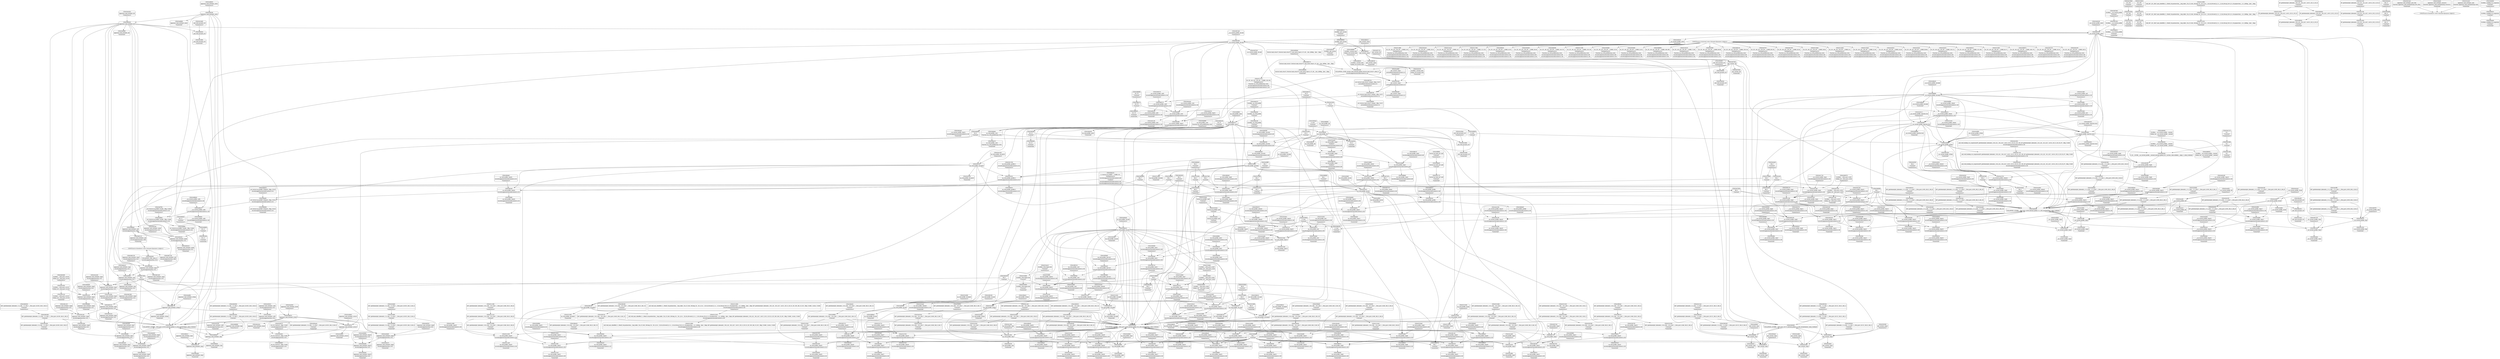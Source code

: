 digraph {
	CE0x54b2520 [shape=record,shape=Mrecord,label="{CE0x54b2520|apparmor_task_setrlimit:_tmp5|security/apparmor/lsm.c,612|*SummSink*}"]
	CE0x54c8e70 [shape=record,shape=Mrecord,label="{CE0x54c8e70|_ret_i32_%error.0,_!dbg_!15482|security/apparmor/lsm.c,615|*SummSource*}"]
	CE0x54e72b0 [shape=record,shape=Mrecord,label="{CE0x54e72b0|i64_3|*Constant*}"]
	CE0x54b2380 [shape=record,shape=Mrecord,label="{CE0x54b2380|apparmor_task_setrlimit:_tmp5|security/apparmor/lsm.c,612|*SummSource*}"]
	CE0x54cd870 [shape=record,shape=Mrecord,label="{CE0x54cd870|__aa_current_profile:_tmp3}"]
	CE0x54bd1d0 [shape=record,shape=Mrecord,label="{CE0x54bd1d0|i32_22|*Constant*|*SummSource*}"]
	CE0x55236a0 [shape=record,shape=Mrecord,label="{CE0x55236a0|aa_cred_profile:_tmp6|security/apparmor/include/context.h,100|*SummSink*}"]
	CE0x550f3b0 [shape=record,shape=Mrecord,label="{CE0x550f3b0|aa_cred_profile:_tmp23|security/apparmor/include/context.h,100|*SummSource*}"]
	CE0x54b44c0 [shape=record,shape=Mrecord,label="{CE0x54b44c0|apparmor_task_setrlimit:_tmp8|security/apparmor/lsm.c,613}"]
	CE0x550f570 [shape=record,shape=Mrecord,label="{CE0x550f570|aa_cred_profile:_tmp23|security/apparmor/include/context.h,100|*SummSink*}"]
	CE0x54c9520 [shape=record,shape=Mrecord,label="{CE0x54c9520|apparmor_task_setrlimit:_error.0}"]
	CE0x5506020 [shape=record,shape=Mrecord,label="{CE0x5506020|get_current:_tmp2}"]
	CE0x5506260 [shape=record,shape=Mrecord,label="{CE0x5506260|COLLAPSED:_GCMRE___llvm_gcov_ctr112_internal_global_2_x_i64_zeroinitializer:_elem_0:default:}"]
	CE0x54e0a50 [shape=record,shape=Mrecord,label="{CE0x54e0a50|__aa_current_profile:_tmp16|security/apparmor/include/context.h,138}"]
	CE0x54fe3d0 [shape=record,shape=Mrecord,label="{CE0x54fe3d0|i64*_getelementptr_inbounds_(_16_x_i64_,_16_x_i64_*___llvm_gcov_ctr46,_i64_0,_i64_15)|*Constant*|*SummSource*}"]
	CE0x5506920 [shape=record,shape=Mrecord,label="{CE0x5506920|aa_cred_profile:_do.body6|*SummSink*}"]
	CE0x54e4880 [shape=record,shape=Mrecord,label="{CE0x54e4880|__aa_current_profile:_tmp17|security/apparmor/include/context.h,138}"]
	CE0x54d3cb0 [shape=record,shape=Mrecord,label="{CE0x54d3cb0|0:_i8,_:_GCMR___aa_current_profile.__warned_internal_global_i8_0,_section_.data.unlikely_,_align_1:_elem_0:default:}"]
	CE0x54ca380 [shape=record,shape=Mrecord,label="{CE0x54ca380|apparmor_task_setrlimit:_tmp3|security/apparmor/lsm.c,612|*SummSink*}"]
	CE0x55058d0 [shape=record,shape=Mrecord,label="{CE0x55058d0|44:_i32,_48:_i16,_128:_i8*,_:_CMRE_24,28_|*MultipleSource*|Function::aa_cred_profile&Arg::cred::|security/apparmor/include/context.h,99|security/apparmor/include/context.h,138}"]
	CE0x54b9800 [shape=record,shape=Mrecord,label="{CE0x54b9800|44:_i32,_48:_i16,_128:_i8*,_:_CMRE_160,168_|*MultipleSource*|Function::aa_cred_profile&Arg::cred::|security/apparmor/include/context.h,99|security/apparmor/include/context.h,138}"]
	CE0x54cbca0 [shape=record,shape=Mrecord,label="{CE0x54cbca0|__aa_current_profile:_if.end|*SummSource*}"]
	CE0x55266c0 [shape=record,shape=Mrecord,label="{CE0x55266c0|aa_cred_profile:_tmp10|security/apparmor/include/context.h,100}"]
	CE0x54c5d60 [shape=record,shape=Mrecord,label="{CE0x54c5d60|_call_void_mcount()_#2|*SummSink*}"]
	CE0x54b2810 [shape=record,shape=Mrecord,label="{CE0x54b2810|i64_0|*Constant*}"]
	CE0x54a8570 [shape=record,shape=Mrecord,label="{CE0x54a8570|i32_0|*Constant*|*SummSource*}"]
	CE0x54ddaa0 [shape=record,shape=Mrecord,label="{CE0x54ddaa0|i1_true|*Constant*|*SummSource*}"]
	CE0x54a8500 [shape=record,shape=Mrecord,label="{CE0x54a8500|i32_0|*Constant*|*SummSink*}"]
	CE0x5511920 [shape=record,shape=Mrecord,label="{CE0x5511920|aa_cred_profile:_tmp20|security/apparmor/include/context.h,100}"]
	CE0x54a7f30 [shape=record,shape=Mrecord,label="{CE0x54a7f30|i32_138|*Constant*|*SummSink*}"]
	CE0x54fc750 [shape=record,shape=Mrecord,label="{CE0x54fc750|aa_cred_profile:_tmp26|security/apparmor/include/context.h,100}"]
	CE0x5516220 [shape=record,shape=Mrecord,label="{CE0x5516220|44:_i32,_48:_i16,_128:_i8*,_:_CMRE_72,80_|*MultipleSource*|Function::aa_cred_profile&Arg::cred::|security/apparmor/include/context.h,99|security/apparmor/include/context.h,138}"]
	CE0x5506c50 [shape=record,shape=Mrecord,label="{CE0x5506c50|aa_cred_profile:_do.body5}"]
	CE0x54f3240 [shape=record,shape=Mrecord,label="{CE0x54f3240|i64*_getelementptr_inbounds_(_2_x_i64_,_2_x_i64_*___llvm_gcov_ctr112,_i64_0,_i64_1)|*Constant*|*SummSource*}"]
	CE0x54ca100 [shape=record,shape=Mrecord,label="{CE0x54ca100|i64_2|*Constant*|*SummSink*}"]
	CE0x54f9bf0 [shape=record,shape=Mrecord,label="{CE0x54f9bf0|aa_cred_profile:_tmp25|security/apparmor/include/context.h,100|*SummSink*}"]
	CE0x54f8920 [shape=record,shape=Mrecord,label="{CE0x54f8920|aa_cred_profile:_tmp8|security/apparmor/include/context.h,100|*SummSink*}"]
	CE0x54b3460 [shape=record,shape=Mrecord,label="{CE0x54b3460|__aa_current_profile:_land.lhs.true2}"]
	CE0x54cc3d0 [shape=record,shape=Mrecord,label="{CE0x54cc3d0|aa_cred_profile:_tmp|*SummSource*}"]
	CE0x5500d30 [shape=record,shape=Mrecord,label="{CE0x5500d30|aa_cred_profile:_tmp33|security/apparmor/include/context.h,101|*SummSink*}"]
	CE0x54e3a80 [shape=record,shape=Mrecord,label="{CE0x54e3a80|__aa_current_profile:_tmp20|security/apparmor/include/context.h,138|*SummSink*}"]
	CE0x54e5f20 [shape=record,shape=Mrecord,label="{CE0x54e5f20|i64*_getelementptr_inbounds_(_11_x_i64_,_11_x_i64_*___llvm_gcov_ctr58,_i64_0,_i64_0)|*Constant*}"]
	CE0x54f5480 [shape=record,shape=Mrecord,label="{CE0x54f5480|aa_cred_profile:_lnot3|security/apparmor/include/context.h,100}"]
	CE0x54dbef0 [shape=record,shape=Mrecord,label="{CE0x54dbef0|__aa_current_profile:_cred|security/apparmor/include/context.h,138}"]
	CE0x54b8090 [shape=record,shape=Mrecord,label="{CE0x54b8090|apparmor_task_setrlimit:_tmp4|security/apparmor/lsm.c,612|*SummSource*}"]
	CE0x5516c60 [shape=record,shape=Mrecord,label="{CE0x5516c60|aa_cred_profile:_tobool|security/apparmor/include/context.h,100}"]
	CE0x5501200 [shape=record,shape=Mrecord,label="{CE0x5501200|aa_cred_profile:_tmp33|security/apparmor/include/context.h,101|*SummSource*}"]
	CE0x54e4330 [shape=record,shape=Mrecord,label="{CE0x54e4330|i64*_getelementptr_inbounds_(_11_x_i64_,_11_x_i64_*___llvm_gcov_ctr58,_i64_0,_i64_9)|*Constant*|*SummSink*}"]
	CE0x550f290 [shape=record,shape=Mrecord,label="{CE0x550f290|aa_cred_profile:_tmp23|security/apparmor/include/context.h,100}"]
	CE0x54dc180 [shape=record,shape=Mrecord,label="{CE0x54dc180|__aa_current_profile:_cred|security/apparmor/include/context.h,138|*SummSink*}"]
	CE0x54e7750 [shape=record,shape=Mrecord,label="{CE0x54e7750|__aa_current_profile:_tmp4|security/apparmor/include/context.h,138|*SummSource*}"]
	CE0x535f860 [shape=record,shape=Mrecord,label="{CE0x535f860|i64_2|*Constant*}"]
	CE0x54b1c50 [shape=record,shape=Mrecord,label="{CE0x54b1c50|apparmor_task_setrlimit:_tmp6|security/apparmor/lsm.c,612|*SummSource*}"]
	CE0x54dd940 [shape=record,shape=Mrecord,label="{CE0x54dd940|i1_true|*Constant*}"]
	CE0x55055d0 [shape=record,shape=Mrecord,label="{CE0x55055d0|get_current:_tmp4|./arch/x86/include/asm/current.h,14}"]
	CE0x54d48e0 [shape=record,shape=Mrecord,label="{CE0x54d48e0|_ret_i32_%error.0,_!dbg_!15482|security/apparmor/lsm.c,615|*SummSink*}"]
	CE0x54e21f0 [shape=record,shape=Mrecord,label="{CE0x54e21f0|__aa_current_profile:_tmp19|security/apparmor/include/context.h,138}"]
	CE0x5514050 [shape=record,shape=Mrecord,label="{CE0x5514050|i32_100|*Constant*|*SummSource*}"]
	CE0x5522100 [shape=record,shape=Mrecord,label="{CE0x5522100|i64*_getelementptr_inbounds_(_16_x_i64_,_16_x_i64_*___llvm_gcov_ctr46,_i64_0,_i64_1)|*Constant*|*SummSource*}"]
	CE0x54e3070 [shape=record,shape=Mrecord,label="{CE0x54e3070|aa_cred_profile:_tmp17|security/apparmor/include/context.h,100|*SummSource*}"]
	CE0x544f980 [shape=record,shape=Mrecord,label="{CE0x544f980|_ret_%struct.aa_profile*_%call4,_!dbg_!15494|security/apparmor/include/context.h,138|*SummSink*}"]
	CE0x54e7590 [shape=record,shape=Mrecord,label="{CE0x54e7590|__aa_current_profile:_tmp4|security/apparmor/include/context.h,138}"]
	CE0x54c58d0 [shape=record,shape=Mrecord,label="{CE0x54c58d0|_call_void_mcount()_#2}"]
	CE0x550fa60 [shape=record,shape=Mrecord,label="{CE0x550fa60|i64*_getelementptr_inbounds_(_16_x_i64_,_16_x_i64_*___llvm_gcov_ctr46,_i64_0,_i64_10)|*Constant*|*SummSource*}"]
	CE0x54d97d0 [shape=record,shape=Mrecord,label="{CE0x54d97d0|_ret_%struct.task_struct*_%tmp4,_!dbg_!15471|./arch/x86/include/asm/current.h,14}"]
	CE0x54b18c0 [shape=record,shape=Mrecord,label="{CE0x54b18c0|apparmor_task_setrlimit:_if.end|*SummSink*}"]
	CE0x54d9520 [shape=record,shape=Mrecord,label="{CE0x54d9520|get_current:_entry|*SummSink*}"]
	CE0x5523c60 [shape=record,shape=Mrecord,label="{CE0x5523c60|i64_3|*Constant*}"]
	CE0x55159c0 [shape=record,shape=Mrecord,label="{CE0x55159c0|aa_cred_profile:_do.body|*SummSource*}"]
	CE0x54dcaa0 [shape=record,shape=Mrecord,label="{CE0x54dcaa0|__aa_current_profile:_tmp21|security/apparmor/include/context.h,138|*SummSink*}"]
	CE0x54ddfa0 [shape=record,shape=Mrecord,label="{CE0x54ddfa0|i64*_getelementptr_inbounds_(_11_x_i64_,_11_x_i64_*___llvm_gcov_ctr58,_i64_0,_i64_8)|*Constant*}"]
	CE0x54cc1b0 [shape=record,shape=Mrecord,label="{CE0x54cc1b0|i64*_getelementptr_inbounds_(_16_x_i64_,_16_x_i64_*___llvm_gcov_ctr46,_i64_0,_i64_0)|*Constant*|*SummSource*}"]
	CE0x54f6a00 [shape=record,shape=Mrecord,label="{CE0x54f6a00|%struct.aa_task_cxt*_null|*Constant*}"]
	CE0x54baf70 [shape=record,shape=Mrecord,label="{CE0x54baf70|aa_cred_profile:_tobool1|security/apparmor/include/context.h,100|*SummSink*}"]
	CE0x5526140 [shape=record,shape=Mrecord,label="{CE0x5526140|aa_cred_profile:_tmp15|security/apparmor/include/context.h,100}"]
	CE0x54e6410 [shape=record,shape=Mrecord,label="{CE0x54e6410|aa_cred_profile:_lor.end}"]
	CE0x5512890 [shape=record,shape=Mrecord,label="{CE0x5512890|_call_void_asm_sideeffect_1:_09ud2_0A.pushsection___bug_table,_22a_22_0A2:_09.long_1b_-_2b,_$_0:c_-_2b_0A_09.word_$_1:c_,_0_0A_09.org_2b+$_2:c_0A.popsection_,_i,i,i,_dirflag_,_fpsr_,_flags_(i8*_getelementptr_inbounds_(_36_x_i8_,_36_x_i8_*_.str12,_i32_0,_i32_0),_i32_100,_i64_12)_#2,_!dbg_!15490,_!srcloc_!15493|security/apparmor/include/context.h,100|*SummSink*}"]
	CE0x54e4ad0 [shape=record,shape=Mrecord,label="{CE0x54e4ad0|i64*_getelementptr_inbounds_(_11_x_i64_,_11_x_i64_*___llvm_gcov_ctr58,_i64_0,_i64_10)|*Constant*|*SummSink*}"]
	CE0x54d9d50 [shape=record,shape=Mrecord,label="{CE0x54d9d50|__aa_current_profile:_call4|security/apparmor/include/context.h,138|*SummSink*}"]
	CE0x5506180 [shape=record,shape=Mrecord,label="{CE0x5506180|i64*_getelementptr_inbounds_(_2_x_i64_,_2_x_i64_*___llvm_gcov_ctr112,_i64_0,_i64_0)|*Constant*|*SummSink*}"]
	CE0x54d7000 [shape=record,shape=Mrecord,label="{CE0x54d7000|get_current:_bb}"]
	CE0x54ca240 [shape=record,shape=Mrecord,label="{CE0x54ca240|apparmor_task_setrlimit:_tmp3|security/apparmor/lsm.c,612|*SummSource*}"]
	CE0x54cc360 [shape=record,shape=Mrecord,label="{CE0x54cc360|aa_cred_profile:_tmp}"]
	CE0x54fa0e0 [shape=record,shape=Mrecord,label="{CE0x54fa0e0|i64*_getelementptr_inbounds_(_16_x_i64_,_16_x_i64_*___llvm_gcov_ctr46,_i64_0,_i64_12)|*Constant*|*SummSource*}"]
	CE0x54b5070 [shape=record,shape=Mrecord,label="{CE0x54b5070|apparmor_task_setrlimit:_tmp8|security/apparmor/lsm.c,613|*SummSink*}"]
	CE0x54b0bb0 [shape=record,shape=Mrecord,label="{CE0x54b0bb0|apparmor_task_setrlimit:_tmp4|security/apparmor/lsm.c,612|*SummSink*}"]
	CE0x54cda60 [shape=record,shape=Mrecord,label="{CE0x54cda60|__aa_current_profile:_tmp3|*SummSink*}"]
	CE0x54af540 [shape=record,shape=Mrecord,label="{CE0x54af540|apparmor_task_setrlimit:_cmp|security/apparmor/lsm.c,612}"]
	CE0x54c9e70 [shape=record,shape=Mrecord,label="{CE0x54c9e70|apparmor_task_setrlimit:_tmp9|security/apparmor/lsm.c,615|*SummSink*}"]
	CE0x55205b0 [shape=record,shape=Mrecord,label="{CE0x55205b0|%struct.aa_profile*_null|*Constant*|*SummSource*}"]
	CE0x54cf360 [shape=record,shape=Mrecord,label="{CE0x54cf360|44:_i32,_48:_i16,_128:_i8*,_:_CMRE_80,88_|*MultipleSource*|Function::aa_cred_profile&Arg::cred::|security/apparmor/include/context.h,99|security/apparmor/include/context.h,138}"]
	CE0x5522090 [shape=record,shape=Mrecord,label="{CE0x5522090|i64*_getelementptr_inbounds_(_16_x_i64_,_16_x_i64_*___llvm_gcov_ctr46,_i64_0,_i64_1)|*Constant*}"]
	CE0x5515ad0 [shape=record,shape=Mrecord,label="{CE0x5515ad0|aa_cred_profile:_do.body|*SummSink*}"]
	CE0x54fc300 [shape=record,shape=Mrecord,label="{CE0x54fc300|aa_cred_profile:_tmp31|security/apparmor/include/context.h,100|*SummSink*}"]
	CE0x54b9140 [shape=record,shape=Mrecord,label="{CE0x54b9140|44:_i32,_48:_i16,_128:_i8*,_:_CMRE_136,144_|*MultipleSource*|Function::aa_cred_profile&Arg::cred::|security/apparmor/include/context.h,99|security/apparmor/include/context.h,138}"]
	CE0x54c8f50 [shape=record,shape=Mrecord,label="{CE0x54c8f50|apparmor_task_setrlimit:_call1|security/apparmor/lsm.c,613}"]
	CE0x54f7270 [shape=record,shape=Mrecord,label="{CE0x54f7270|aa_cred_profile:_tobool|security/apparmor/include/context.h,100|*SummSink*}"]
	CE0x54d0080 [shape=record,shape=Mrecord,label="{CE0x54d0080|aa_cred_profile:_do.end}"]
	CE0x55168a0 [shape=record,shape=Mrecord,label="{CE0x55168a0|GLOBAL:___llvm_gcov_ctr46|Global_var:__llvm_gcov_ctr46}"]
	CE0x54f42e0 [shape=record,shape=Mrecord,label="{CE0x54f42e0|aa_cred_profile:_profile|security/apparmor/include/context.h,100}"]
	CE0x54cf7e0 [shape=record,shape=Mrecord,label="{CE0x54cf7e0|44:_i32,_48:_i16,_128:_i8*,_:_CMRE_96,104_|*MultipleSource*|Function::aa_cred_profile&Arg::cred::|security/apparmor/include/context.h,99|security/apparmor/include/context.h,138}"]
	CE0x54dc590 [shape=record,shape=Mrecord,label="{CE0x54dc590|COLLAPSED:_GCRE_current_task_external_global_%struct.task_struct*:_elem_0::|security/apparmor/include/context.h,138}"]
	CE0x550b010 [shape=record,shape=Mrecord,label="{CE0x550b010|aa_cred_profile:_do.cond|*SummSource*}"]
	CE0x5515280 [shape=record,shape=Mrecord,label="{CE0x5515280|aa_cred_profile:_if.end|*SummSource*}"]
	CE0x54fba40 [shape=record,shape=Mrecord,label="{CE0x54fba40|aa_cred_profile:_tmp30|security/apparmor/include/context.h,100}"]
	CE0x54d5170 [shape=record,shape=Mrecord,label="{CE0x54d5170|__aa_current_profile:_tmp5|security/apparmor/include/context.h,138|*SummSource*}"]
	CE0x54e10b0 [shape=record,shape=Mrecord,label="{CE0x54e10b0|i8_1|*Constant*}"]
	CE0x54c9f60 [shape=record,shape=Mrecord,label="{CE0x54c9f60|i64_2|*Constant*|*SummSource*}"]
	CE0x54c4be0 [shape=record,shape=Mrecord,label="{CE0x54c4be0|get_current:_tmp2|*SummSink*}"]
	CE0x54d11e0 [shape=record,shape=Mrecord,label="{CE0x54d11e0|__aa_current_profile:_tmp10|security/apparmor/include/context.h,138}"]
	CE0x54e26e0 [shape=record,shape=Mrecord,label="{CE0x54e26e0|aa_cred_profile:_tmp15|security/apparmor/include/context.h,100|*SummSink*}"]
	CE0x5513980 [shape=record,shape=Mrecord,label="{CE0x5513980|void_(i8*,_i32,_i64)*_asm_sideeffect_1:_09ud2_0A.pushsection___bug_table,_22a_22_0A2:_09.long_1b_-_2b,_$_0:c_-_2b_0A_09.word_$_1:c_,_0_0A_09.org_2b+$_2:c_0A.popsection_,_i,i,i,_dirflag_,_fpsr_,_flags_|*SummSource*}"]
	CE0x550b450 [shape=record,shape=Mrecord,label="{CE0x550b450|_call_void_mcount()_#2}"]
	CE0x54ce820 [shape=record,shape=Mrecord,label="{CE0x54ce820|__aa_current_profile:_tobool1|security/apparmor/include/context.h,138|*SummSource*}"]
	CE0x54e1210 [shape=record,shape=Mrecord,label="{CE0x54e1210|i8_1|*Constant*|*SummSource*}"]
	CE0x54b25e0 [shape=record,shape=Mrecord,label="{CE0x54b25e0|apparmor_task_setrlimit:_mode|security/apparmor/lsm.c,612|*SummSource*}"]
	CE0x54bd6d0 [shape=record,shape=Mrecord,label="{CE0x54bd6d0|get_current:_tmp}"]
	CE0x5515820 [shape=record,shape=Mrecord,label="{CE0x5515820|aa_cred_profile:_if.end|*SummSink*}"]
	CE0x54d6a30 [shape=record,shape=Mrecord,label="{CE0x54d6a30|__aa_current_profile:_do.body|*SummSource*}"]
	CE0x54fdac0 [shape=record,shape=Mrecord,label="{CE0x54fdac0|aa_cred_profile:_tmp28|security/apparmor/include/context.h,100}"]
	CE0x55206f0 [shape=record,shape=Mrecord,label="{CE0x55206f0|aa_cred_profile:_expval|security/apparmor/include/context.h,100|*SummSource*}"]
	CE0x54cb480 [shape=record,shape=Mrecord,label="{CE0x54cb480|__aa_current_profile:_tmp1|*SummSink*}"]
	CE0x54e5780 [shape=record,shape=Mrecord,label="{CE0x54e5780|44:_i32,_48:_i16,_128:_i8*,_:_CMRE_40,44_|*MultipleSource*|Function::aa_cred_profile&Arg::cred::|security/apparmor/include/context.h,99|security/apparmor/include/context.h,138}"]
	CE0x54e4160 [shape=record,shape=Mrecord,label="{CE0x54e4160|i64*_getelementptr_inbounds_(_11_x_i64_,_11_x_i64_*___llvm_gcov_ctr58,_i64_0,_i64_9)|*Constant*}"]
	CE0x54b22c0 [shape=record,shape=Mrecord,label="{CE0x54b22c0|apparmor_task_setrlimit:_tmp5|security/apparmor/lsm.c,612}"]
	CE0x54dd3e0 [shape=record,shape=Mrecord,label="{CE0x54dd3e0|__aa_current_profile:_tmp14|security/apparmor/include/context.h,138|*SummSource*}"]
	CE0x54dad10 [shape=record,shape=Mrecord,label="{CE0x54dad10|_ret_%struct.aa_profile*_%tmp34,_!dbg_!15510|security/apparmor/include/context.h,101|*SummSource*}"]
	CE0x5523040 [shape=record,shape=Mrecord,label="{CE0x5523040|aa_cred_profile:_tmp7|security/apparmor/include/context.h,100|*SummSink*}"]
	CE0x54c4cd0 [shape=record,shape=Mrecord,label="{CE0x54c4cd0|get_current:_tmp3}"]
	CE0x54d2eb0 [shape=record,shape=Mrecord,label="{CE0x54d2eb0|i64*_getelementptr_inbounds_(_11_x_i64_,_11_x_i64_*___llvm_gcov_ctr58,_i64_0,_i64_8)|*Constant*|*SummSink*}"]
	CE0x54b1f40 [shape=record,shape=Mrecord,label="{CE0x54b1f40|i32_11|*Constant*|*SummSink*}"]
	CE0x54c8c80 [shape=record,shape=Mrecord,label="{CE0x54c8c80|_ret_i32_%error.0,_!dbg_!15482|security/apparmor/lsm.c,615}"]
	CE0x5520430 [shape=record,shape=Mrecord,label="{CE0x5520430|%struct.aa_profile*_null|*Constant*|*SummSink*}"]
	CE0x54e0b50 [shape=record,shape=Mrecord,label="{CE0x54e0b50|__aa_current_profile:_tmp16|security/apparmor/include/context.h,138|*SummSource*}"]
	CE0x5516600 [shape=record,shape=Mrecord,label="{CE0x5516600|i64_0|*Constant*}"]
	CE0x54b5000 [shape=record,shape=Mrecord,label="{CE0x54b5000|apparmor_task_setrlimit:_tmp7|security/apparmor/lsm.c,613|*SummSource*}"]
	CE0x54e4960 [shape=record,shape=Mrecord,label="{CE0x54e4960|__aa_current_profile:_tmp17|security/apparmor/include/context.h,138|*SummSink*}"]
	CE0x54d2bf0 [shape=record,shape=Mrecord,label="{CE0x54d2bf0|__aa_current_profile:_tmp13|security/apparmor/include/context.h,138}"]
	CE0x55242b0 [shape=record,shape=Mrecord,label="{CE0x55242b0|i64*_getelementptr_inbounds_(_16_x_i64_,_16_x_i64_*___llvm_gcov_ctr46,_i64_0,_i64_0)|*Constant*}"]
	CE0x5524150 [shape=record,shape=Mrecord,label="{CE0x5524150|aa_cred_profile:_if.then}"]
	CE0x5521220 [shape=record,shape=Mrecord,label="{CE0x5521220|aa_cred_profile:_tmp13|*SummSource*}"]
	CE0x54b2cb0 [shape=record,shape=Mrecord,label="{CE0x54b2cb0|apparmor_task_setrlimit:_tmp6|security/apparmor/lsm.c,612}"]
	CE0x54e4ce0 [shape=record,shape=Mrecord,label="{CE0x54e4ce0|__aa_current_profile:_tmp18|security/apparmor/include/context.h,138}"]
	CE0x54e6f90 [shape=record,shape=Mrecord,label="{CE0x54e6f90|__aa_current_profile:_tobool|security/apparmor/include/context.h,138|*SummSource*}"]
	CE0x54dbc70 [shape=record,shape=Mrecord,label="{CE0x54dbc70|i32_78|*Constant*}"]
	CE0x54f6f90 [shape=record,shape=Mrecord,label="{CE0x54f6f90|%struct.aa_task_cxt*_null|*Constant*|*SummSource*}"]
	CE0x5511d10 [shape=record,shape=Mrecord,label="{CE0x5511d10|void_(i8*,_i32,_i64)*_asm_sideeffect_1:_09ud2_0A.pushsection___bug_table,_22a_22_0A2:_09.long_1b_-_2b,_$_0:c_-_2b_0A_09.word_$_1:c_,_0_0A_09.org_2b+$_2:c_0A.popsection_,_i,i,i,_dirflag_,_fpsr_,_flags_|*SummSink*}"]
	CE0x54e2260 [shape=record,shape=Mrecord,label="{CE0x54e2260|__aa_current_profile:_tmp19|security/apparmor/include/context.h,138|*SummSource*}"]
	CE0x54bd3d0 [shape=record,shape=Mrecord,label="{CE0x54bd3d0|aa_cred_profile:_security|security/apparmor/include/context.h,99|*SummSource*}"]
	CE0x5511210 [shape=record,shape=Mrecord,label="{CE0x5511210|i64*_getelementptr_inbounds_(_16_x_i64_,_16_x_i64_*___llvm_gcov_ctr46,_i64_0,_i64_8)|*Constant*}"]
	CE0x54cc550 [shape=record,shape=Mrecord,label="{CE0x54cc550|__aa_current_profile:_tmp|*SummSink*}"]
	CE0x54cff50 [shape=record,shape=Mrecord,label="{CE0x54cff50|aa_cred_profile:_lor.rhs|*SummSink*}"]
	CE0x54d6920 [shape=record,shape=Mrecord,label="{CE0x54d6920|i64*_getelementptr_inbounds_(_11_x_i64_,_11_x_i64_*___llvm_gcov_ctr58,_i64_0,_i64_0)|*Constant*|*SummSink*}"]
	CE0x54db060 [shape=record,shape=Mrecord,label="{CE0x54db060|_ret_%struct.aa_profile*_%tmp34,_!dbg_!15510|security/apparmor/include/context.h,101|*SummSink*}"]
	CE0x54ce750 [shape=record,shape=Mrecord,label="{CE0x54ce750|__aa_current_profile:_tobool1|security/apparmor/include/context.h,138}"]
	CE0x54d0530 [shape=record,shape=Mrecord,label="{CE0x54d0530|__aa_current_profile:_call3|security/apparmor/include/context.h,138|*SummSink*}"]
	CE0x54a8b50 [shape=record,shape=Mrecord,label="{CE0x54a8b50|apparmor_task_setrlimit:_entry|*SummSource*}"]
	CE0x54b13e0 [shape=record,shape=Mrecord,label="{CE0x54b13e0|apparmor_task_setrlimit:_tmp2|security/apparmor/lsm.c,612|*SummSink*}"]
	CE0x54f5fa0 [shape=record,shape=Mrecord,label="{CE0x54f5fa0|aa_cred_profile:_conv|security/apparmor/include/context.h,100}"]
	CE0x54b7b20 [shape=record,shape=Mrecord,label="{CE0x54b7b20|__aa_current_profile:_do.end|*SummSink*}"]
	CE0x54c2ea0 [shape=record,shape=Mrecord,label="{CE0x54c2ea0|_call_void_mcount()_#2|*SummSink*}"]
	CE0x54f6cb0 [shape=record,shape=Mrecord,label="{CE0x54f6cb0|aa_cred_profile:_tmp6|security/apparmor/include/context.h,100|*SummSource*}"]
	CE0x54d5f60 [shape=record,shape=Mrecord,label="{CE0x54d5f60|__aa_current_profile:_tmp7|security/apparmor/include/context.h,138|*SummSink*}"]
	CE0x54dc0e0 [shape=record,shape=Mrecord,label="{CE0x54dc0e0|__aa_current_profile:_cred|security/apparmor/include/context.h,138|*SummSource*}"]
	CE0x55234a0 [shape=record,shape=Mrecord,label="{CE0x55234a0|aa_cred_profile:_tmp8|security/apparmor/include/context.h,100|*SummSource*}"]
	CE0x54ba2c0 [shape=record,shape=Mrecord,label="{CE0x54ba2c0|0:_%struct.aa_profile*,_:_CMRE_0,8_|*MultipleSource*|security/apparmor/include/context.h,99|*LoadInst*|security/apparmor/include/context.h,99|security/apparmor/include/context.h,100}"]
	CE0x550ef50 [shape=record,shape=Mrecord,label="{CE0x550ef50|i64*_getelementptr_inbounds_(_16_x_i64_,_16_x_i64_*___llvm_gcov_ctr46,_i64_0,_i64_10)|*Constant*|*SummSink*}"]
	CE0x54da470 [shape=record,shape=Mrecord,label="{CE0x54da470|aa_cred_profile:_entry}"]
	CE0x54b1250 [shape=record,shape=Mrecord,label="{CE0x54b1250|__aa_current_profile:_tmp1|*SummSource*}"]
	CE0x5511f00 [shape=record,shape=Mrecord,label="{CE0x5511f00|aa_cred_profile:_tmp21|security/apparmor/include/context.h,100}"]
	CE0x54fbe30 [shape=record,shape=Mrecord,label="{CE0x54fbe30|i64*_getelementptr_inbounds_(_16_x_i64_,_16_x_i64_*___llvm_gcov_ctr46,_i64_0,_i64_15)|*Constant*|*SummSink*}"]
	CE0x54e2ca0 [shape=record,shape=Mrecord,label="{CE0x54e2ca0|aa_cred_profile:_tmp16|security/apparmor/include/context.h,100|*SummSink*}"]
	CE0x54df030 [shape=record,shape=Mrecord,label="{CE0x54df030|i8*_getelementptr_inbounds_(_36_x_i8_,_36_x_i8_*_.str12,_i32_0,_i32_0)|*Constant*|*SummSink*}"]
	CE0x54f6130 [shape=record,shape=Mrecord,label="{CE0x54f6130|aa_cred_profile:_conv|security/apparmor/include/context.h,100|*SummSource*}"]
	CE0x5516d00 [shape=record,shape=Mrecord,label="{CE0x5516d00|aa_cred_profile:_tobool|security/apparmor/include/context.h,100|*SummSource*}"]
	CE0x54e6b70 [shape=record,shape=Mrecord,label="{CE0x54e6b70|get_current:_tmp1}"]
	CE0x54e37c0 [shape=record,shape=Mrecord,label="{CE0x54e37c0|__aa_current_profile:_tmp20|security/apparmor/include/context.h,138}"]
	CE0x54cd500 [shape=record,shape=Mrecord,label="{CE0x54cd500|__aa_current_profile:_tmp2|*SummSink*}"]
	CE0x550ebf0 [shape=record,shape=Mrecord,label="{CE0x550ebf0|aa_cred_profile:_tmp22|security/apparmor/include/context.h,100}"]
	CE0x5505050 [shape=record,shape=Mrecord,label="{CE0x5505050|COLLAPSED:_GCMRE___llvm_gcov_ctr46_internal_global_16_x_i64_zeroinitializer:_elem_0:default:}"]
	CE0x54d2f20 [shape=record,shape=Mrecord,label="{CE0x54d2f20|apparmor_task_setrlimit:_tmp9|security/apparmor/lsm.c,615|*SummSource*}"]
	CE0x5506340 [shape=record,shape=Mrecord,label="{CE0x5506340|i64*_getelementptr_inbounds_(_2_x_i64_,_2_x_i64_*___llvm_gcov_ctr112,_i64_0,_i64_1)|*Constant*|*SummSink*}"]
	CE0x5523f40 [shape=record,shape=Mrecord,label="{CE0x5523f40|i64_2|*Constant*}"]
	CE0x5526730 [shape=record,shape=Mrecord,label="{CE0x5526730|aa_cred_profile:_tmp10|security/apparmor/include/context.h,100|*SummSource*}"]
	CE0x54e48f0 [shape=record,shape=Mrecord,label="{CE0x54e48f0|__aa_current_profile:_tmp17|security/apparmor/include/context.h,138|*SummSource*}"]
	CE0x54e04b0 [shape=record,shape=Mrecord,label="{CE0x54e04b0|__aa_current_profile:_tmp15|security/apparmor/include/context.h,138|*SummSink*}"]
	CE0x5506ac0 [shape=record,shape=Mrecord,label="{CE0x5506ac0|aa_cred_profile:_if.then|*SummSource*}"]
	CE0x54ccbb0 [shape=record,shape=Mrecord,label="{CE0x54ccbb0|aa_cred_profile:_tmp3|*SummSink*}"]
	CE0x54c9180 [shape=record,shape=Mrecord,label="{CE0x54c9180|apparmor_task_setrlimit:_call1|security/apparmor/lsm.c,613|*SummSink*}"]
	CE0x5523630 [shape=record,shape=Mrecord,label="{CE0x5523630|GLOBAL:___llvm_gcov_ctr46|Global_var:__llvm_gcov_ctr46|*SummSink*}"]
	CE0x54e7b00 [shape=record,shape=Mrecord,label="{CE0x54e7b00|i64_0|*Constant*}"]
	CE0x54e2ef0 [shape=record,shape=Mrecord,label="{CE0x54e2ef0|aa_cred_profile:_tmp17|security/apparmor/include/context.h,100}"]
	CE0x5515da0 [shape=record,shape=Mrecord,label="{CE0x5515da0|44:_i32,_48:_i16,_128:_i8*,_:_CMRE_56,64_|*MultipleSource*|Function::aa_cred_profile&Arg::cred::|security/apparmor/include/context.h,99|security/apparmor/include/context.h,138}"]
	CE0x54b7620 [shape=record,shape=Mrecord,label="{CE0x54b7620|GLOBAL:___aa_current_profile|*Constant*}"]
	CE0x54e7c60 [shape=record,shape=Mrecord,label="{CE0x54e7c60|__aa_current_profile:_tmp5|security/apparmor/include/context.h,138}"]
	CE0x54d5070 [shape=record,shape=Mrecord,label="{CE0x54d5070|GLOBAL:___llvm_gcov_ctr58|Global_var:__llvm_gcov_ctr58|*SummSource*}"]
	CE0x54fdb30 [shape=record,shape=Mrecord,label="{CE0x54fdb30|aa_cred_profile:_tmp28|security/apparmor/include/context.h,100|*SummSource*}"]
	CE0x54c51a0 [shape=record,shape=Mrecord,label="{CE0x54c51a0|i64*_getelementptr_inbounds_(_2_x_i64_,_2_x_i64_*___llvm_gcov_ctr112,_i64_0,_i64_0)|*Constant*|*SummSource*}"]
	CE0x54f3a70 [shape=record,shape=Mrecord,label="{CE0x54f3a70|aa_cred_profile:_tobool1|security/apparmor/include/context.h,100|*SummSource*}"]
	CE0x54da030 [shape=record,shape=Mrecord,label="{CE0x54da030|GLOBAL:_aa_cred_profile|*Constant*}"]
	CE0x54daef0 [shape=record,shape=Mrecord,label="{CE0x54daef0|_ret_%struct.aa_profile*_%tmp34,_!dbg_!15510|security/apparmor/include/context.h,101}"]
	CE0x54b0b40 [shape=record,shape=Mrecord,label="{CE0x54b0b40|i64_3|*Constant*|*SummSource*}"]
	CE0x54d1ed0 [shape=record,shape=Mrecord,label="{CE0x54d1ed0|__aa_current_profile:_tmp12|security/apparmor/include/context.h,138|*SummSource*}"]
	CE0x5524ba0 [shape=record,shape=Mrecord,label="{CE0x5524ba0|aa_cred_profile:_expval|security/apparmor/include/context.h,100}"]
	CE0x54dbf60 [shape=record,shape=Mrecord,label="{CE0x54dbf60|aa_cred_profile:_entry|*SummSource*}"]
	CE0x54b5730 [shape=record,shape=Mrecord,label="{CE0x54b5730|apparmor_task_setrlimit:_tmp2|security/apparmor/lsm.c,612|*SummSource*}"]
	CE0x54e54a0 [shape=record,shape=Mrecord,label="{CE0x54e54a0|i64*_getelementptr_inbounds_(_11_x_i64_,_11_x_i64_*___llvm_gcov_ctr58,_i64_0,_i64_10)|*Constant*|*SummSource*}"]
	CE0x54f34d0 [shape=record,shape=Mrecord,label="{CE0x54f34d0|get_current:_tmp1|*SummSink*}"]
	CE0x54e6290 [shape=record,shape=Mrecord,label="{CE0x54e6290|COLLAPSED:_GCMRE___llvm_gcov_ctr58_internal_global_11_x_i64_zeroinitializer:_elem_0:default:}"]
	CE0x54d1500 [shape=record,shape=Mrecord,label="{CE0x54d1500|__aa_current_profile:_tmp10|security/apparmor/include/context.h,138|*SummSink*}"]
	CE0x54d3600 [shape=record,shape=Mrecord,label="{CE0x54d3600|apparmor_task_setrlimit:_tmp10|security/apparmor/lsm.c,615|*SummSource*}"]
	CE0x544d2e0 [shape=record,shape=Mrecord,label="{CE0x544d2e0|__aa_current_profile:_entry|*SummSink*}"]
	CE0x54cb5f0 [shape=record,shape=Mrecord,label="{CE0x54cb5f0|i64*_getelementptr_inbounds_(_11_x_i64_,_11_x_i64_*___llvm_gcov_ctr58,_i64_0,_i64_1)|*Constant*}"]
	CE0x5510060 [shape=record,shape=Mrecord,label="{CE0x5510060|aa_cred_profile:_tmp24|security/apparmor/include/context.h,100|*SummSource*}"]
	CE0x5514d40 [shape=record,shape=Mrecord,label="{CE0x5514d40|44:_i32,_48:_i16,_128:_i8*,_:_CMRE_0,4_|*MultipleSource*|Function::aa_cred_profile&Arg::cred::|security/apparmor/include/context.h,99|security/apparmor/include/context.h,138}"]
	CE0x54e1c60 [shape=record,shape=Mrecord,label="{CE0x54e1c60|i8*_getelementptr_inbounds_(_45_x_i8_,_45_x_i8_*_.str14,_i32_0,_i32_0)|*Constant*}"]
	CE0x54f3db0 [shape=record,shape=Mrecord,label="{CE0x54f3db0|aa_cred_profile:_tmp11|security/apparmor/include/context.h,100|*SummSource*}"]
	CE0x54f5600 [shape=record,shape=Mrecord,label="{CE0x54f5600|aa_cred_profile:_lnot3|security/apparmor/include/context.h,100|*SummSource*}"]
	CE0x54f6a70 [shape=record,shape=Mrecord,label="{CE0x54f6a70|aa_cred_profile:_tmp5|security/apparmor/include/context.h,99|*SummSource*}"]
	CE0x54b4630 [shape=record,shape=Mrecord,label="{CE0x54b4630|apparmor_task_setrlimit:_tmp8|security/apparmor/lsm.c,613|*SummSource*}"]
	CE0x5506810 [shape=record,shape=Mrecord,label="{CE0x5506810|aa_cred_profile:_do.body6|*SummSource*}"]
	CE0x5524850 [shape=record,shape=Mrecord,label="{CE0x5524850|GLOBAL:_llvm.expect.i64|*Constant*|*SummSink*}"]
	CE0x54c2a90 [shape=record,shape=Mrecord,label="{CE0x54c2a90|__aa_current_profile:_call|security/apparmor/include/context.h,138|*SummSource*}"]
	CE0x54e7410 [shape=record,shape=Mrecord,label="{CE0x54e7410|i64_2|*Constant*}"]
	CE0x54d6460 [shape=record,shape=Mrecord,label="{CE0x54d6460|GLOBAL:___aa_current_profile.__warned|Global_var:__aa_current_profile.__warned|*SummSource*}"]
	CE0x54b72e0 [shape=record,shape=Mrecord,label="{CE0x54b72e0|aa_cred_profile:_tmp2|*SummSource*}"]
	CE0x54a8490 [shape=record,shape=Mrecord,label="{CE0x54a8490|i32_0|*Constant*}"]
	CE0x54c2b00 [shape=record,shape=Mrecord,label="{CE0x54c2b00|__aa_current_profile:_call|security/apparmor/include/context.h,138|*SummSink*}"]
	CE0x54b5560 [shape=record,shape=Mrecord,label="{CE0x54b5560|i64*_getelementptr_inbounds_(_5_x_i64_,_5_x_i64_*___llvm_gcov_ctr105,_i64_0,_i64_3)|*Constant*}"]
	CE0x54c9ab0 [shape=record,shape=Mrecord,label="{CE0x54c9ab0|i64*_getelementptr_inbounds_(_5_x_i64_,_5_x_i64_*___llvm_gcov_ctr105,_i64_0,_i64_4)|*Constant*|*SummSource*}"]
	CE0x5524ca0 [shape=record,shape=Mrecord,label="{CE0x5524ca0|aa_cred_profile:_expval|security/apparmor/include/context.h,100|*SummSink*}"]
	CE0x54bb170 [shape=record,shape=Mrecord,label="{CE0x54bb170|apparmor_task_setrlimit:_tmp1}"]
	CE0x54b2c40 [shape=record,shape=Mrecord,label="{CE0x54b2c40|GLOBAL:___llvm_gcov_ctr105|Global_var:__llvm_gcov_ctr105|*SummSink*}"]
	CE0x54d1970 [shape=record,shape=Mrecord,label="{CE0x54d1970|__aa_current_profile:_tmp11|security/apparmor/include/context.h,138|*SummSource*}"]
	CE0x54b3550 [shape=record,shape=Mrecord,label="{CE0x54b3550|__aa_current_profile:_land.lhs.true2|*SummSource*}"]
	CE0x54d6620 [shape=record,shape=Mrecord,label="{CE0x54d6620|GLOBAL:___aa_current_profile.__warned|Global_var:__aa_current_profile.__warned|*SummSink*}"]
	CE0x54e69e0 [shape=record,shape=Mrecord,label="{CE0x54e69e0|get_current:_tmp|*SummSource*}"]
	CE0x5511390 [shape=record,shape=Mrecord,label="{CE0x5511390|i64*_getelementptr_inbounds_(_16_x_i64_,_16_x_i64_*___llvm_gcov_ctr46,_i64_0,_i64_8)|*Constant*|*SummSource*}"]
	CE0x54fe920 [shape=record,shape=Mrecord,label="{CE0x54fe920|aa_cred_profile:_profile11|security/apparmor/include/context.h,101|*SummSink*}"]
	CE0x54f8eb0 [shape=record,shape=Mrecord,label="{CE0x54f8eb0|aa_cred_profile:_tmp9|security/apparmor/include/context.h,100|*SummSink*}"]
	CE0x54c55e0 [shape=record,shape=Mrecord,label="{CE0x54c55e0|i32_0|*Constant*}"]
	CE0x54f5bd0 [shape=record,shape=Mrecord,label="{CE0x54f5bd0|aa_cred_profile:_lnot.ext|security/apparmor/include/context.h,100|*SummSource*}"]
	CE0x54dd2e0 [shape=record,shape=Mrecord,label="{CE0x54dd2e0|__aa_current_profile:_tmp14|security/apparmor/include/context.h,138}"]
	CE0x54e4de0 [shape=record,shape=Mrecord,label="{CE0x54e4de0|__aa_current_profile:_tmp18|security/apparmor/include/context.h,138|*SummSource*}"]
	CE0x54a9190 [shape=record,shape=Mrecord,label="{CE0x54a9190|apparmor_task_setrlimit:_entry}"]
	CE0x55256d0 [shape=record,shape=Mrecord,label="{CE0x55256d0|i64_6|*Constant*}"]
	CE0x54fef60 [shape=record,shape=Mrecord,label="{CE0x54fef60|aa_cred_profile:_tmp34|security/apparmor/include/context.h,101|*SummSink*}"]
	CE0x54cfbe0 [shape=record,shape=Mrecord,label="{CE0x54cfbe0|__aa_current_profile:_tmp9|security/apparmor/include/context.h,138}"]
	CE0x5515ba0 [shape=record,shape=Mrecord,label="{CE0x5515ba0|44:_i32,_48:_i16,_128:_i8*,_:_CMRE_52,56_|*MultipleSource*|Function::aa_cred_profile&Arg::cred::|security/apparmor/include/context.h,99|security/apparmor/include/context.h,138}"]
	CE0x54ce2e0 [shape=record,shape=Mrecord,label="{CE0x54ce2e0|aa_cred_profile:_do.end10|*SummSink*}"]
	CE0x550b4f0 [shape=record,shape=Mrecord,label="{CE0x550b4f0|_call_void_mcount()_#2|*SummSource*}"]
	CE0x5524a10 [shape=record,shape=Mrecord,label="{CE0x5524a10|GLOBAL:_llvm.expect.i64|*Constant*|*SummSource*}"]
	CE0x54fede0 [shape=record,shape=Mrecord,label="{CE0x54fede0|aa_cred_profile:_tmp34|security/apparmor/include/context.h,101|*SummSource*}"]
	CE0x54e59c0 [shape=record,shape=Mrecord,label="{CE0x54e59c0|44:_i32,_48:_i16,_128:_i8*,_:_CMRE_44,48_|*MultipleSource*|Function::aa_cred_profile&Arg::cred::|security/apparmor/include/context.h,99|security/apparmor/include/context.h,138}"]
	CE0x54b1da0 [shape=record,shape=Mrecord,label="{CE0x54b1da0|apparmor_task_setrlimit:_tmp6|security/apparmor/lsm.c,612|*SummSink*}"]
	CE0x54da190 [shape=record,shape=Mrecord,label="{CE0x54da190|GLOBAL:_aa_cred_profile|*Constant*|*SummSink*}"]
	CE0x550f8e0 [shape=record,shape=Mrecord,label="{CE0x550f8e0|i64*_getelementptr_inbounds_(_16_x_i64_,_16_x_i64_*___llvm_gcov_ctr46,_i64_0,_i64_10)|*Constant*}"]
	CE0x54fc7c0 [shape=record,shape=Mrecord,label="{CE0x54fc7c0|aa_cred_profile:_tmp26|security/apparmor/include/context.h,100|*SummSource*}"]
	CE0x54aefb0 [shape=record,shape=Mrecord,label="{CE0x54aefb0|apparmor_task_setrlimit:_if.then|*SummSource*}"]
	CE0x54b2f70 [shape=record,shape=Mrecord,label="{CE0x54b2f70|apparmor_task_setrlimit:_tmp3|security/apparmor/lsm.c,612}"]
	CE0x54e03d0 [shape=record,shape=Mrecord,label="{CE0x54e03d0|__aa_current_profile:_tmp15|security/apparmor/include/context.h,138}"]
	CE0x5524d10 [shape=record,shape=Mrecord,label="{CE0x5524d10|i64*_getelementptr_inbounds_(_16_x_i64_,_16_x_i64_*___llvm_gcov_ctr46,_i64_0,_i64_7)|*Constant*|*SummSink*}"]
	CE0x54cb330 [shape=record,shape=Mrecord,label="{CE0x54cb330|aa_cred_profile:_do.end8}"]
	CE0x5515350 [shape=record,shape=Mrecord,label="{CE0x5515350|aa_cred_profile:_do.end8|*SummSource*}"]
	CE0x54d30a0 [shape=record,shape=Mrecord,label="{CE0x54d30a0|apparmor_task_setrlimit:_tmp10|security/apparmor/lsm.c,615|*SummSink*}"]
	CE0x5512550 [shape=record,shape=Mrecord,label="{CE0x5512550|_call_void_asm_sideeffect_1:_09ud2_0A.pushsection___bug_table,_22a_22_0A2:_09.long_1b_-_2b,_$_0:c_-_2b_0A_09.word_$_1:c_,_0_0A_09.org_2b+$_2:c_0A.popsection_,_i,i,i,_dirflag_,_fpsr_,_flags_(i8*_getelementptr_inbounds_(_36_x_i8_,_36_x_i8_*_.str12,_i32_0,_i32_0),_i32_100,_i64_12)_#2,_!dbg_!15490,_!srcloc_!15493|security/apparmor/include/context.h,100}"]
	CE0x54cf5a0 [shape=record,shape=Mrecord,label="{CE0x54cf5a0|44:_i32,_48:_i16,_128:_i8*,_:_CMRE_88,89_|*MultipleSource*|Function::aa_cred_profile&Arg::cred::|security/apparmor/include/context.h,99|security/apparmor/include/context.h,138}"]
	CE0x54b9d10 [shape=record,shape=Mrecord,label="{CE0x54b9d10|aa_cred_profile:_profile|security/apparmor/include/context.h,100|*SummSource*}"]
	CE0x54d7120 [shape=record,shape=Mrecord,label="{CE0x54d7120|get_current:_bb|*SummSource*}"]
	CE0x54cfa20 [shape=record,shape=Mrecord,label="{CE0x54cfa20|44:_i32,_48:_i16,_128:_i8*,_:_CMRE_104,112_|*MultipleSource*|Function::aa_cred_profile&Arg::cred::|security/apparmor/include/context.h,99|security/apparmor/include/context.h,138}"]
	CE0x54d5da0 [shape=record,shape=Mrecord,label="{CE0x54d5da0|__aa_current_profile:_tmp7|security/apparmor/include/context.h,138|*SummSource*}"]
	CE0x54b5620 [shape=record,shape=Mrecord,label="{CE0x54b5620|i64*_getelementptr_inbounds_(_5_x_i64_,_5_x_i64_*___llvm_gcov_ctr105,_i64_0,_i64_3)|*Constant*|*SummSource*}"]
	CE0x55246d0 [shape=record,shape=Mrecord,label="{CE0x55246d0|GLOBAL:_llvm.expect.i64|*Constant*}"]
	CE0x55251a0 [shape=record,shape=Mrecord,label="{CE0x55251a0|aa_cred_profile:_tobool4|security/apparmor/include/context.h,100}"]
	CE0x5501790 [shape=record,shape=Mrecord,label="{CE0x5501790|aa_cred_profile:_profile11|security/apparmor/include/context.h,101|*SummSource*}"]
	CE0x54cece0 [shape=record,shape=Mrecord,label="{CE0x54cece0|i64_5|*Constant*}"]
	CE0x5510ce0 [shape=record,shape=Mrecord,label="{CE0x5510ce0|aa_cred_profile:_tmp19|security/apparmor/include/context.h,100|*SummSource*}"]
	CE0x550fff0 [shape=record,shape=Mrecord,label="{CE0x550fff0|aa_cred_profile:_tmp24|security/apparmor/include/context.h,100}"]
	CE0x5506710 [shape=record,shape=Mrecord,label="{CE0x5506710|aa_cred_profile:_do.body6}"]
	CE0x5525320 [shape=record,shape=Mrecord,label="{CE0x5525320|aa_cred_profile:_tobool4|security/apparmor/include/context.h,100|*SummSource*}"]
	CE0x54d8230 [shape=record,shape=Mrecord,label="{CE0x54d8230|i64*_getelementptr_inbounds_(_2_x_i64_,_2_x_i64_*___llvm_gcov_ctr112,_i64_0,_i64_0)|*Constant*}"]
	CE0x5525bb0 [shape=record,shape=Mrecord,label="{CE0x5525bb0|i64_5|*Constant*}"]
	CE0x54f31d0 [shape=record,shape=Mrecord,label="{CE0x54f31d0|i64*_getelementptr_inbounds_(_2_x_i64_,_2_x_i64_*___llvm_gcov_ctr112,_i64_0,_i64_1)|*Constant*}"]
	CE0x5512020 [shape=record,shape=Mrecord,label="{CE0x5512020|aa_cred_profile:_tmp21|security/apparmor/include/context.h,100|*SummSource*}"]
	CE0x544f8a0 [shape=record,shape=Mrecord,label="{CE0x544f8a0|_ret_%struct.aa_profile*_%call4,_!dbg_!15494|security/apparmor/include/context.h,138}"]
	CE0x550e5f0 [shape=record,shape=Mrecord,label="{CE0x550e5f0|i64_12|*Constant*|*SummSink*}"]
	CE0x6072f40 [shape=record,shape=Mrecord,label="{CE0x6072f40|i64_1|*Constant*}"]
	CE0x54c99f0 [shape=record,shape=Mrecord,label="{CE0x54c99f0|i64*_getelementptr_inbounds_(_5_x_i64_,_5_x_i64_*___llvm_gcov_ctr105,_i64_0,_i64_4)|*Constant*}"]
	CE0x54fce80 [shape=record,shape=Mrecord,label="{CE0x54fce80|aa_cred_profile:_tmp27|security/apparmor/include/context.h,100|*SummSource*}"]
	CE0x54af700 [shape=record,shape=Mrecord,label="{CE0x54af700|__aa_current_profile:_entry}"]
	CE0x5515560 [shape=record,shape=Mrecord,label="{CE0x5515560|aa_cred_profile:_do.end8|*SummSink*}"]
	CE0x54d0270 [shape=record,shape=Mrecord,label="{CE0x54d0270|__aa_current_profile:_call3|security/apparmor/include/context.h,138}"]
	CE0x54e13d0 [shape=record,shape=Mrecord,label="{CE0x54e13d0|i8_1|*Constant*|*SummSink*}"]
	CE0x54d3c40 [shape=record,shape=Mrecord,label="{CE0x54d3c40|__aa_current_profile:_tmp8|security/apparmor/include/context.h,138|*SummSource*}"]
	CE0x54d1340 [shape=record,shape=Mrecord,label="{CE0x54d1340|__aa_current_profile:_tmp10|security/apparmor/include/context.h,138|*SummSource*}"]
	CE0x54e38c0 [shape=record,shape=Mrecord,label="{CE0x54e38c0|__aa_current_profile:_tmp20|security/apparmor/include/context.h,138|*SummSource*}"]
	CE0x54d6db0 [shape=record,shape=Mrecord,label="{CE0x54d6db0|aa_cred_profile:_bb|*SummSource*}"]
	CE0x54bd2b0 [shape=record,shape=Mrecord,label="{CE0x54bd2b0|aa_cred_profile:_security|security/apparmor/include/context.h,99}"]
	CE0x5523190 [shape=record,shape=Mrecord,label="{CE0x5523190|i64*_getelementptr_inbounds_(_16_x_i64_,_16_x_i64_*___llvm_gcov_ctr46,_i64_0,_i64_4)|*Constant*|*SummSink*}"]
	CE0x54da310 [shape=record,shape=Mrecord,label="{CE0x54da310|GLOBAL:_aa_cred_profile|*Constant*|*SummSource*}"]
	CE0x54f7170 [shape=record,shape=Mrecord,label="{CE0x54f7170|%struct.aa_task_cxt*_null|*Constant*|*SummSink*}"]
	CE0x5523560 [shape=record,shape=Mrecord,label="{CE0x5523560|aa_cred_profile:_tmp6|security/apparmor/include/context.h,100}"]
	CE0x54bb6a0 [shape=record,shape=Mrecord,label="{CE0x54bb6a0|apparmor_task_setrlimit:_call|security/apparmor/lsm.c,609}"]
	CE0x54e5ff0 [shape=record,shape=Mrecord,label="{CE0x54e5ff0|i64*_getelementptr_inbounds_(_11_x_i64_,_11_x_i64_*___llvm_gcov_ctr58,_i64_0,_i64_0)|*Constant*|*SummSource*}"]
	CE0x55210a0 [shape=record,shape=Mrecord,label="{CE0x55210a0|aa_cred_profile:_tmp13}"]
	CE0x55240a0 [shape=record,shape=Mrecord,label="{CE0x55240a0|aa_cred_profile:_if.then|*SummSink*}"]
	CE0x54b95c0 [shape=record,shape=Mrecord,label="{CE0x54b95c0|44:_i32,_48:_i16,_128:_i8*,_:_CMRE_152,160_|*MultipleSource*|Function::aa_cred_profile&Arg::cred::|security/apparmor/include/context.h,99|security/apparmor/include/context.h,138}"]
	CE0x54fdba0 [shape=record,shape=Mrecord,label="{CE0x54fdba0|aa_cred_profile:_tmp28|security/apparmor/include/context.h,100|*SummSink*}"]
	CE0x54bd4a0 [shape=record,shape=Mrecord,label="{CE0x54bd4a0|aa_cred_profile:_security|security/apparmor/include/context.h,99|*SummSink*}"]
	CE0x54fe0a0 [shape=record,shape=Mrecord,label="{CE0x54fe0a0|aa_cred_profile:_tmp29|security/apparmor/include/context.h,100}"]
	CE0x54f3c90 [shape=record,shape=Mrecord,label="{CE0x54f3c90|aa_cred_profile:_tmp11|security/apparmor/include/context.h,100}"]
	CE0x55259f0 [shape=record,shape=Mrecord,label="{CE0x55259f0|i64_6|*Constant*|*SummSink*}"]
	CE0x5505560 [shape=record,shape=Mrecord,label="{CE0x5505560|get_current:_tmp2|*SummSource*}"]
	CE0x54d6cf0 [shape=record,shape=Mrecord,label="{CE0x54d6cf0|aa_cred_profile:_bb}"]
	CE0x54bfd70 [shape=record,shape=Mrecord,label="{CE0x54bfd70|i64_1|*Constant*|*SummSink*}"]
	CE0x54c5340 [shape=record,shape=Mrecord,label="{CE0x54c5340|__aa_current_profile:_tobool|security/apparmor/include/context.h,138|*SummSink*}"]
	CE0x54cf200 [shape=record,shape=Mrecord,label="{CE0x54cf200|i64_4|*Constant*|*SummSource*}"]
	CE0x54e0440 [shape=record,shape=Mrecord,label="{CE0x54e0440|__aa_current_profile:_tmp15|security/apparmor/include/context.h,138|*SummSource*}"]
	CE0x54d5280 [shape=record,shape=Mrecord,label="{CE0x54d5280|__aa_current_profile:_tmp5|security/apparmor/include/context.h,138|*SummSink*}"]
	CE0x54da8a0 [shape=record,shape=Mrecord,label="{CE0x54da8a0|aa_cred_profile:_cred|Function::aa_cred_profile&Arg::cred::}"]
	CE0x54bd060 [shape=record,shape=Mrecord,label="{CE0x54bd060|i32_22|*Constant*|*SummSink*}"]
	CE0x54e5340 [shape=record,shape=Mrecord,label="{CE0x54e5340|i64*_getelementptr_inbounds_(_11_x_i64_,_11_x_i64_*___llvm_gcov_ctr58,_i64_0,_i64_10)|*Constant*}"]
	CE0x55051f0 [shape=record,shape=Mrecord,label="{CE0x55051f0|aa_cred_profile:_tmp|*SummSink*}"]
	CE0x54b6b40 [shape=record,shape=Mrecord,label="{CE0x54b6b40|apparmor_task_setrlimit:_tmp}"]
	CE0x54b0a80 [shape=record,shape=Mrecord,label="{CE0x54b0a80|i64_3|*Constant*}"]
	CE0x54b1740 [shape=record,shape=Mrecord,label="{CE0x54b1740|apparmor_task_setrlimit:_call|security/apparmor/lsm.c,609|*SummSource*}"]
	CE0x54b4990 [shape=record,shape=Mrecord,label="{CE0x54b4990|i64*_getelementptr_inbounds_(_5_x_i64_,_5_x_i64_*___llvm_gcov_ctr105,_i64_0,_i64_4)|*Constant*|*SummSink*}"]
	CE0x5516af0 [shape=record,shape=Mrecord,label="{CE0x5516af0|aa_cred_profile:_tmp8|security/apparmor/include/context.h,100}"]
	CE0x54cca90 [shape=record,shape=Mrecord,label="{CE0x54cca90|aa_cred_profile:_tmp3|*SummSource*}"]
	CE0x54fd530 [shape=record,shape=Mrecord,label="{CE0x54fd530|i64*_getelementptr_inbounds_(_16_x_i64_,_16_x_i64_*___llvm_gcov_ctr46,_i64_0,_i64_13)|*Constant*|*SummSource*}"]
	CE0x54bfd00 [shape=record,shape=Mrecord,label="{CE0x54bfd00|i64_1|*Constant*|*SummSource*}"]
	CE0x55141d0 [shape=record,shape=Mrecord,label="{CE0x55141d0|i32_100|*Constant*|*SummSink*}"]
	CE0x54cb6d0 [shape=record,shape=Mrecord,label="{CE0x54cb6d0|i64*_getelementptr_inbounds_(_11_x_i64_,_11_x_i64_*___llvm_gcov_ctr58,_i64_0,_i64_1)|*Constant*|*SummSource*}"]
	CE0x55267a0 [shape=record,shape=Mrecord,label="{CE0x55267a0|aa_cred_profile:_tmp10|security/apparmor/include/context.h,100|*SummSink*}"]
	CE0x5505280 [shape=record,shape=Mrecord,label="{CE0x5505280|i64*_getelementptr_inbounds_(_16_x_i64_,_16_x_i64_*___llvm_gcov_ctr46,_i64_0,_i64_1)|*Constant*|*SummSink*}"]
	CE0x54b1be0 [shape=record,shape=Mrecord,label="{CE0x54b1be0|i64*_getelementptr_inbounds_(_5_x_i64_,_5_x_i64_*___llvm_gcov_ctr105,_i64_0,_i64_3)|*Constant*|*SummSink*}"]
	CE0x54b7950 [shape=record,shape=Mrecord,label="{CE0x54b7950|__aa_current_profile:_do.end}"]
	CE0x54e35a0 [shape=record,shape=Mrecord,label="{CE0x54e35a0|i64*_getelementptr_inbounds_(_16_x_i64_,_16_x_i64_*___llvm_gcov_ctr46,_i64_0,_i64_7)|*Constant*}"]
	CE0x54ddc60 [shape=record,shape=Mrecord,label="{CE0x54ddc60|i1_true|*Constant*|*SummSink*}"]
	CE0x54b2ad0 [shape=record,shape=Mrecord,label="{CE0x54b2ad0|i64_0|*Constant*|*SummSink*}"]
	CE0x5500940 [shape=record,shape=Mrecord,label="{CE0x5500940|aa_cred_profile:_tmp32|security/apparmor/include/context.h,101}"]
	CE0x55229c0 [shape=record,shape=Mrecord,label="{CE0x55229c0|aa_cred_profile:_tmp29|security/apparmor/include/context.h,100|*SummSink*}"]
	CE0x54bfe10 [shape=record,shape=Mrecord,label="{CE0x54bfe10|apparmor_task_setrlimit:_tmp1|*SummSource*}"]
	CE0x54f4f90 [shape=record,shape=Mrecord,label="{CE0x54f4f90|aa_cred_profile:_lnot2|security/apparmor/include/context.h,100|*SummSource*}"]
	CE0x54fcd60 [shape=record,shape=Mrecord,label="{CE0x54fcd60|aa_cred_profile:_tmp27|security/apparmor/include/context.h,100}"]
	CE0x550b5b0 [shape=record,shape=Mrecord,label="{CE0x550b5b0|_call_void_mcount()_#2|*SummSink*}"]
	CE0x54d84d0 [shape=record,shape=Mrecord,label="{CE0x54d84d0|%struct.task_struct*_(%struct.task_struct**)*_asm_movq_%gs:$_1:P_,$0_,_r,im,_dirflag_,_fpsr_,_flags_|*SummSink*}"]
	CE0x54af4a0 [shape=record,shape=Mrecord,label="{CE0x54af4a0|i64_3|*Constant*|*SummSink*}"]
	CE0x5510ea0 [shape=record,shape=Mrecord,label="{CE0x5510ea0|aa_cred_profile:_tmp19|security/apparmor/include/context.h,100|*SummSink*}"]
	CE0x5515fe0 [shape=record,shape=Mrecord,label="{CE0x5515fe0|44:_i32,_48:_i16,_128:_i8*,_:_CMRE_64,72_|*MultipleSource*|Function::aa_cred_profile&Arg::cred::|security/apparmor/include/context.h,99|security/apparmor/include/context.h,138}"]
	CE0x54b7350 [shape=record,shape=Mrecord,label="{CE0x54b7350|aa_cred_profile:_tmp2|*SummSink*}"]
	CE0x54ce130 [shape=record,shape=Mrecord,label="{CE0x54ce130|aa_cred_profile:_do.end10}"]
	CE0x54c5c50 [shape=record,shape=Mrecord,label="{CE0x54c5c50|apparmor_task_setrlimit:_tmp4|security/apparmor/lsm.c,612}"]
	CE0x54fbab0 [shape=record,shape=Mrecord,label="{CE0x54fbab0|aa_cred_profile:_tmp30|security/apparmor/include/context.h,100|*SummSource*}"]
	CE0x54fe250 [shape=record,shape=Mrecord,label="{CE0x54fe250|i64*_getelementptr_inbounds_(_16_x_i64_,_16_x_i64_*___llvm_gcov_ctr46,_i64_0,_i64_15)|*Constant*}"]
	CE0x54c8c10 [shape=record,shape=Mrecord,label="{CE0x54c8c10|__aa_current_profile:_land.lhs.true|*SummSource*}"]
	CE0x54e7820 [shape=record,shape=Mrecord,label="{CE0x54e7820|__aa_current_profile:_tmp4|security/apparmor/include/context.h,138|*SummSink*}"]
	CE0x54b1040 [shape=record,shape=Mrecord,label="{CE0x54b1040|__aa_current_profile:_tmp1}"]
	CE0x54d5840 [shape=record,shape=Mrecord,label="{CE0x54d5840|__aa_current_profile:_tmp6|security/apparmor/include/context.h,138|*SummSource*}"]
	CE0x54cc0e0 [shape=record,shape=Mrecord,label="{CE0x54cc0e0|i64*_getelementptr_inbounds_(_16_x_i64_,_16_x_i64_*___llvm_gcov_ctr46,_i64_0,_i64_0)|*Constant*|*SummSink*}"]
	CE0x5501040 [shape=record,shape=Mrecord,label="{CE0x5501040|aa_cred_profile:_tmp33|security/apparmor/include/context.h,101}"]
	"CONST[source:0(mediator),value:2(dynamic)][purpose:{object}]"
	CE0x54da500 [shape=record,shape=Mrecord,label="{CE0x54da500|aa_cred_profile:_entry|*SummSink*}"]
	CE0x5516720 [shape=record,shape=Mrecord,label="{CE0x5516720|aa_cred_profile:_tmp7|security/apparmor/include/context.h,100}"]
	CE0x54b9870 [shape=record,shape=Mrecord,label="{CE0x54b9870|44:_i32,_48:_i16,_128:_i8*,_:_CMRE_168,176_|*MultipleSource*|Function::aa_cred_profile&Arg::cred::|security/apparmor/include/context.h,99|security/apparmor/include/context.h,138}"]
	CE0x5522d30 [shape=record,shape=Mrecord,label="{CE0x5522d30|i64*_getelementptr_inbounds_(_16_x_i64_,_16_x_i64_*___llvm_gcov_ctr46,_i64_0,_i64_14)|*Constant*}"]
	CE0x54d3e40 [shape=record,shape=Mrecord,label="{CE0x54d3e40|i64*_getelementptr_inbounds_(_11_x_i64_,_11_x_i64_*___llvm_gcov_ctr58,_i64_0,_i64_6)|*Constant*|*SummSink*}"]
	CE0x55063b0 [shape=record,shape=Mrecord,label="{CE0x55063b0|i64_1|*Constant*}"]
	CE0x54bcef0 [shape=record,shape=Mrecord,label="{CE0x54bcef0|_call_void_mcount()_#2|*SummSource*}"]
	CE0x54caf40 [shape=record,shape=Mrecord,label="{CE0x54caf40|__aa_current_profile:_if.end}"]
	CE0x54c5a90 [shape=record,shape=Mrecord,label="{CE0x54c5a90|_call_void_mcount()_#2|*SummSink*}"]
	CE0x54d70b0 [shape=record,shape=Mrecord,label="{CE0x54d70b0|get_current:_bb|*SummSink*}"]
	CE0x54f4ed0 [shape=record,shape=Mrecord,label="{CE0x54f4ed0|aa_cred_profile:_lnot2|security/apparmor/include/context.h,100}"]
	CE0x54cac60 [shape=record,shape=Mrecord,label="{CE0x54cac60|__aa_current_profile:_bb}"]
	CE0x54d6300 [shape=record,shape=Mrecord,label="{CE0x54d6300|GLOBAL:___aa_current_profile.__warned|Global_var:__aa_current_profile.__warned}"]
	CE0x5505750 [shape=record,shape=Mrecord,label="{CE0x5505750|44:_i32,_48:_i16,_128:_i8*,_:_CMRE_20,24_|*MultipleSource*|Function::aa_cred_profile&Arg::cred::|security/apparmor/include/context.h,99|security/apparmor/include/context.h,138}"]
	CE0x54d9730 [shape=record,shape=Mrecord,label="{CE0x54d9730|_ret_%struct.task_struct*_%tmp4,_!dbg_!15471|./arch/x86/include/asm/current.h,14|*SummSource*}"]
	CE0x54d2590 [shape=record,shape=Mrecord,label="{CE0x54d2590|i64*_getelementptr_inbounds_(_11_x_i64_,_11_x_i64_*___llvm_gcov_ctr58,_i64_0,_i64_6)|*Constant*|*SummSource*}"]
	CE0x5511a00 [shape=record,shape=Mrecord,label="{CE0x5511a00|aa_cred_profile:_tmp20|security/apparmor/include/context.h,100|*SummSink*}"]
	CE0x54f57c0 [shape=record,shape=Mrecord,label="{CE0x54f57c0|aa_cred_profile:_lnot3|security/apparmor/include/context.h,100|*SummSink*}"]
	CE0x54cbd80 [shape=record,shape=Mrecord,label="{CE0x54cbd80|__aa_current_profile:_if.end|*SummSink*}"]
	CE0x54d4ef0 [shape=record,shape=Mrecord,label="{CE0x54d4ef0|__aa_current_profile:_land.lhs.true}"]
	CE0x54d9410 [shape=record,shape=Mrecord,label="{CE0x54d9410|get_current:_entry|*SummSource*}"]
	CE0x54d0a90 [shape=record,shape=Mrecord,label="{CE0x54d0a90|get_current:_tmp4|./arch/x86/include/asm/current.h,14|*SummSink*}"]
	CE0x54dbd90 [shape=record,shape=Mrecord,label="{CE0x54dbd90|i32_78|*Constant*|*SummSource*}"]
	CE0x54f5090 [shape=record,shape=Mrecord,label="{CE0x54f5090|aa_cred_profile:_lnot2|security/apparmor/include/context.h,100|*SummSink*}"]
	CE0x544f780 [shape=record,shape=Mrecord,label="{CE0x544f780|_ret_%struct.aa_profile*_%call4,_!dbg_!15494|security/apparmor/include/context.h,138|*SummSource*}"]
	CE0x54b7270 [shape=record,shape=Mrecord,label="{CE0x54b7270|aa_cred_profile:_tmp2}"]
	CE0x54cfe60 [shape=record,shape=Mrecord,label="{CE0x54cfe60|aa_cred_profile:_lor.rhs|*SummSource*}"]
	CE0x54bfc90 [shape=record,shape=Mrecord,label="{CE0x54bfc90|apparmor_task_setrlimit:_tmp|*SummSink*}"]
	CE0x55244b0 [shape=record,shape=Mrecord,label="{CE0x55244b0|aa_cred_profile:_conv|security/apparmor/include/context.h,100|*SummSink*}"]
	CE0x54b4f90 [shape=record,shape=Mrecord,label="{CE0x54b4f90|apparmor_task_setrlimit:_tmp7|security/apparmor/lsm.c,613}"]
	CE0x54d9350 [shape=record,shape=Mrecord,label="{CE0x54d9350|get_current:_entry}"]
	CE0x54e64a0 [shape=record,shape=Mrecord,label="{CE0x54e64a0|aa_cred_profile:_lor.end|*SummSource*}"]
	CE0x5525d90 [shape=record,shape=Mrecord,label="{CE0x5525d90|aa_cred_profile:_tmp14|security/apparmor/include/context.h,100|*SummSink*}"]
	CE0x5501610 [shape=record,shape=Mrecord,label="{CE0x5501610|aa_cred_profile:_profile11|security/apparmor/include/context.h,101}"]
	CE0x54d2cd0 [shape=record,shape=Mrecord,label="{CE0x54d2cd0|__aa_current_profile:_tmp13|security/apparmor/include/context.h,138|*SummSink*}"]
	CE0x54bada0 [shape=record,shape=Mrecord,label="{CE0x54bada0|aa_cred_profile:_tmp12|security/apparmor/include/context.h,100|*SummSink*}"]
	CE0x54fc140 [shape=record,shape=Mrecord,label="{CE0x54fc140|aa_cred_profile:_tmp31|security/apparmor/include/context.h,100|*SummSource*}"]
	CE0x5513050 [shape=record,shape=Mrecord,label="{CE0x5513050|i8*_getelementptr_inbounds_(_36_x_i8_,_36_x_i8_*_.str12,_i32_0,_i32_0)|*Constant*}"]
	CE0x54de010 [shape=record,shape=Mrecord,label="{CE0x54de010|i64*_getelementptr_inbounds_(_11_x_i64_,_11_x_i64_*___llvm_gcov_ctr58,_i64_0,_i64_8)|*Constant*|*SummSource*}"]
	CE0x550e930 [shape=record,shape=Mrecord,label="{CE0x550e930|i64*_getelementptr_inbounds_(_16_x_i64_,_16_x_i64_*___llvm_gcov_ctr46,_i64_0,_i64_9)|*Constant*|*SummSource*}"]
	CE0x54b6ed0 [shape=record,shape=Mrecord,label="{CE0x54b6ed0|apparmor_task_setrlimit:_if.then|*SummSink*}"]
	CE0x550e4d0 [shape=record,shape=Mrecord,label="{CE0x550e4d0|i64_12|*Constant*}"]
	CE0x55100d0 [shape=record,shape=Mrecord,label="{CE0x55100d0|aa_cred_profile:_tmp24|security/apparmor/include/context.h,100|*SummSink*}"]
	CE0x54fc830 [shape=record,shape=Mrecord,label="{CE0x54fc830|aa_cred_profile:_tmp26|security/apparmor/include/context.h,100|*SummSink*}"]
	CE0x54e5c00 [shape=record,shape=Mrecord,label="{CE0x54e5c00|44:_i32,_48:_i16,_128:_i8*,_:_CMRE_48,52_|*MultipleSource*|Function::aa_cred_profile&Arg::cred::|security/apparmor/include/context.h,99|security/apparmor/include/context.h,138}"]
	CE0x54d9010 [shape=record,shape=Mrecord,label="{CE0x54d9010|GLOBAL:_get_current|*Constant*|*SummSource*}"]
	CE0x54fd040 [shape=record,shape=Mrecord,label="{CE0x54fd040|aa_cred_profile:_tmp27|security/apparmor/include/context.h,100|*SummSink*}"]
	CE0x55009b0 [shape=record,shape=Mrecord,label="{CE0x55009b0|aa_cred_profile:_tmp32|security/apparmor/include/context.h,101|*SummSource*}"]
	CE0x55126d0 [shape=record,shape=Mrecord,label="{CE0x55126d0|_call_void_asm_sideeffect_1:_09ud2_0A.pushsection___bug_table,_22a_22_0A2:_09.long_1b_-_2b,_$_0:c_-_2b_0A_09.word_$_1:c_,_0_0A_09.org_2b+$_2:c_0A.popsection_,_i,i,i,_dirflag_,_fpsr_,_flags_(i8*_getelementptr_inbounds_(_36_x_i8_,_36_x_i8_*_.str12,_i32_0,_i32_0),_i32_100,_i64_12)_#2,_!dbg_!15490,_!srcloc_!15493|security/apparmor/include/context.h,100|*SummSource*}"]
	CE0x54d68b0 [shape=record,shape=Mrecord,label="{CE0x54d68b0|__aa_current_profile:_land.lhs.true|*SummSink*}"]
	CE0x5520340 [shape=record,shape=Mrecord,label="{CE0x5520340|%struct.aa_profile*_null|*Constant*}"]
	CE0x54d3490 [shape=record,shape=Mrecord,label="{CE0x54d3490|apparmor_task_setrlimit:_tmp10|security/apparmor/lsm.c,615}"]
	CE0x54a7d40 [shape=record,shape=Mrecord,label="{CE0x54a7d40|i32_138|*Constant*}"]
	CE0x5514f90 [shape=record,shape=Mrecord,label="{CE0x5514f90|44:_i32,_48:_i16,_128:_i8*,_:_CMRE_8,16_|*MultipleSource*|Function::aa_cred_profile&Arg::cred::|security/apparmor/include/context.h,99|security/apparmor/include/context.h,138}"]
	CE0x54cae10 [shape=record,shape=Mrecord,label="{CE0x54cae10|__aa_current_profile:_bb|*SummSink*}"]
	CE0x55107e0 [shape=record,shape=Mrecord,label="{CE0x55107e0|aa_cred_profile:_tmp18|security/apparmor/include/context.h,100|*SummSink*}"]
	CE0x54cb900 [shape=record,shape=Mrecord,label="{CE0x54cb900|aa_cred_profile:_tmp1|*SummSource*}"]
	CE0x5513580 [shape=record,shape=Mrecord,label="{CE0x5513580|void_(i8*,_i32,_i64)*_asm_sideeffect_1:_09ud2_0A.pushsection___bug_table,_22a_22_0A2:_09.long_1b_-_2b,_$_0:c_-_2b_0A_09.word_$_1:c_,_0_0A_09.org_2b+$_2:c_0A.popsection_,_i,i,i,_dirflag_,_fpsr_,_flags_}"]
	CE0x54a86e0 [shape=record,shape=Mrecord,label="{CE0x54a86e0|i32_11|*Constant*}"]
	CE0x5516a60 [shape=record,shape=Mrecord,label="{CE0x5516a60|GLOBAL:___llvm_gcov_ctr46|Global_var:__llvm_gcov_ctr46|*SummSource*}"]
	CE0x55213a0 [shape=record,shape=Mrecord,label="{CE0x55213a0|aa_cred_profile:_tmp13|*SummSink*}"]
	CE0x5511990 [shape=record,shape=Mrecord,label="{CE0x5511990|aa_cred_profile:_tmp20|security/apparmor/include/context.h,100|*SummSource*}"]
	CE0x54ce1d0 [shape=record,shape=Mrecord,label="{CE0x54ce1d0|aa_cred_profile:_do.end10|*SummSource*}"]
	CE0x54d6990 [shape=record,shape=Mrecord,label="{CE0x54d6990|__aa_current_profile:_do.body}"]
	CE0x54a9660 [shape=record,shape=Mrecord,label="{CE0x54a9660|apparmor_task_setrlimit:_entry|*SummSink*}"]
	CE0x550e870 [shape=record,shape=Mrecord,label="{CE0x550e870|i64*_getelementptr_inbounds_(_16_x_i64_,_16_x_i64_*___llvm_gcov_ctr46,_i64_0,_i64_9)|*Constant*}"]
	CE0x54f44a0 [shape=record,shape=Mrecord,label="{CE0x54f44a0|get_current:_tmp1|*SummSource*}"]
	CE0x55150f0 [shape=record,shape=Mrecord,label="{CE0x55150f0|aa_cred_profile:_do.body5|*SummSink*}"]
	CE0x5505a50 [shape=record,shape=Mrecord,label="{CE0x5505a50|44:_i32,_48:_i16,_128:_i8*,_:_CMRE_28,32_|*MultipleSource*|Function::aa_cred_profile&Arg::cred::|security/apparmor/include/context.h,99|security/apparmor/include/context.h,138}"]
	CE0x5515900 [shape=record,shape=Mrecord,label="{CE0x5515900|aa_cred_profile:_do.body}"]
	CE0x54cad50 [shape=record,shape=Mrecord,label="{CE0x54cad50|__aa_current_profile:_bb|*SummSource*}"]
	CE0x54ac650 [shape=record,shape=Mrecord,label="{CE0x54ac650|apparmor_task_setrlimit:_if.end|*SummSource*}"]
	CE0x54ca890 [shape=record,shape=Mrecord,label="{CE0x54ca890|get_current:_tmp4|./arch/x86/include/asm/current.h,14|*SummSource*}"]
	CE0x5510bc0 [shape=record,shape=Mrecord,label="{CE0x5510bc0|aa_cred_profile:_tmp19|security/apparmor/include/context.h,100}"]
	CE0x54cca20 [shape=record,shape=Mrecord,label="{CE0x54cca20|aa_cred_profile:_tmp3}"]
	CE0x54e1d40 [shape=record,shape=Mrecord,label="{CE0x54e1d40|i8*_getelementptr_inbounds_(_45_x_i8_,_45_x_i8_*_.str14,_i32_0,_i32_0)|*Constant*|*SummSink*}"]
	CE0x54e22d0 [shape=record,shape=Mrecord,label="{CE0x54e22d0|__aa_current_profile:_tmp19|security/apparmor/include/context.h,138|*SummSink*}"]
	CE0x5520eb0 [shape=record,shape=Mrecord,label="{CE0x5520eb0|aa_cred_profile:_lnot|security/apparmor/include/context.h,100|*SummSink*}"]
	CE0x54b6bb0 [shape=record,shape=Mrecord,label="{CE0x54b6bb0|apparmor_task_setrlimit:_tmp|*SummSource*}"]
	CE0x54d9b40 [shape=record,shape=Mrecord,label="{CE0x54d9b40|__aa_current_profile:_call4|security/apparmor/include/context.h,138|*SummSource*}"]
	CE0x54d5c40 [shape=record,shape=Mrecord,label="{CE0x54d5c40|__aa_current_profile:_tmp7|security/apparmor/include/context.h,138}"]
	CE0x55262c0 [shape=record,shape=Mrecord,label="{CE0x55262c0|aa_cred_profile:_tmp15|security/apparmor/include/context.h,100|*SummSource*}"]
	CE0x54e2b20 [shape=record,shape=Mrecord,label="{CE0x54e2b20|aa_cred_profile:_tmp16|security/apparmor/include/context.h,100|*SummSource*}"]
	CE0x54d87f0 [shape=record,shape=Mrecord,label="{CE0x54d87f0|__aa_current_profile:_tmp|*SummSource*}"]
	CE0x54de800 [shape=record,shape=Mrecord,label="{CE0x54de800|GLOBAL:_lockdep_rcu_suspicious|*Constant*|*SummSource*}"]
	CE0x550af70 [shape=record,shape=Mrecord,label="{CE0x550af70|aa_cred_profile:_do.cond}"]
	CE0x54cbf00 [shape=record,shape=Mrecord,label="{CE0x54cbf00|__aa_current_profile:_if.then}"]
	CE0x54d0b20 [shape=record,shape=Mrecord,label="{CE0x54d0b20|GLOBAL:_current_task|Global_var:current_task}"]
	CE0x54c5dd0 [shape=record,shape=Mrecord,label="{CE0x54c5dd0|_call_void_mcount()_#2|*SummSource*}"]
	CE0x5514e10 [shape=record,shape=Mrecord,label="{CE0x5514e10|44:_i32,_48:_i16,_128:_i8*,_:_CMRE_4,8_|*MultipleSource*|Function::aa_cred_profile&Arg::cred::|security/apparmor/include/context.h,99|security/apparmor/include/context.h,138}"]
	CE0x54bb770 [shape=record,shape=Mrecord,label="{CE0x54bb770|apparmor_task_setrlimit:_if.then}"]
	CE0x54f5d90 [shape=record,shape=Mrecord,label="{CE0x54f5d90|aa_cred_profile:_lnot.ext|security/apparmor/include/context.h,100|*SummSink*}"]
	CE0x54d9a70 [shape=record,shape=Mrecord,label="{CE0x54d9a70|__aa_current_profile:_call4|security/apparmor/include/context.h,138}"]
	CE0x54f9220 [shape=record,shape=Mrecord,label="{CE0x54f9220|i64*_getelementptr_inbounds_(_16_x_i64_,_16_x_i64_*___llvm_gcov_ctr46,_i64_0,_i64_4)|*Constant*}"]
	CE0x5520cf0 [shape=record,shape=Mrecord,label="{CE0x5520cf0|aa_cred_profile:_lnot|security/apparmor/include/context.h,100|*SummSource*}"]
	CE0x54e17e0 [shape=record,shape=Mrecord,label="{CE0x54e17e0|_call_void_lockdep_rcu_suspicious(i8*_getelementptr_inbounds_(_36_x_i8_,_36_x_i8_*_.str12,_i32_0,_i32_0),_i32_138,_i8*_getelementptr_inbounds_(_45_x_i8_,_45_x_i8_*_.str14,_i32_0,_i32_0))_#7,_!dbg_!15483|security/apparmor/include/context.h,138}"]
	CE0x54b2010 [shape=record,shape=Mrecord,label="{CE0x54b2010|apparmor_task_setrlimit:_mode|security/apparmor/lsm.c,612|*SummSink*}"]
	CE0x54c4e90 [shape=record,shape=Mrecord,label="{CE0x54c4e90|get_current:_tmp3|*SummSource*}"]
	CE0x55109f0 [shape=record,shape=Mrecord,label="{CE0x55109f0|i64*_getelementptr_inbounds_(_16_x_i64_,_16_x_i64_*___llvm_gcov_ctr46,_i64_0,_i64_8)|*Constant*|*SummSink*}"]
	CE0x54b5930 [shape=record,shape=Mrecord,label="{CE0x54b5930|i64*_getelementptr_inbounds_(_5_x_i64_,_5_x_i64_*___llvm_gcov_ctr105,_i64_0,_i64_0)|*Constant*|*SummSource*}"]
	CE0x54e0d10 [shape=record,shape=Mrecord,label="{CE0x54e0d10|__aa_current_profile:_tmp16|security/apparmor/include/context.h,138|*SummSink*}"]
	CE0x5525c90 [shape=record,shape=Mrecord,label="{CE0x5525c90|aa_cred_profile:_tmp14|security/apparmor/include/context.h,100|*SummSource*}"]
	CE0x54daa70 [shape=record,shape=Mrecord,label="{CE0x54daa70|aa_cred_profile:_cred|Function::aa_cred_profile&Arg::cred::|*SummSink*}"]
	CE0x54ca2b0 [shape=record,shape=Mrecord,label="{CE0x54ca2b0|GLOBAL:___llvm_gcov_ctr105|Global_var:__llvm_gcov_ctr105}"]
	CE0x54ccff0 [shape=record,shape=Mrecord,label="{CE0x54ccff0|__aa_current_profile:_tmp2}"]
	CE0x54c9010 [shape=record,shape=Mrecord,label="{CE0x54c9010|apparmor_task_setrlimit:_call1|security/apparmor/lsm.c,613|*SummSource*}"]
	CE0x5500a20 [shape=record,shape=Mrecord,label="{CE0x5500a20|aa_cred_profile:_tmp32|security/apparmor/include/context.h,101|*SummSink*}"]
	CE0x54b41b0 [shape=record,shape=Mrecord,label="{CE0x54b41b0|apparmor_task_setrlimit:_tmp7|security/apparmor/lsm.c,613|*SummSink*}"]
	CE0x54a7db0 [shape=record,shape=Mrecord,label="{CE0x54a7db0|i32_138|*Constant*|*SummSource*}"]
	CE0x54cd6f0 [shape=record,shape=Mrecord,label="{CE0x54cd6f0|__aa_current_profile:_call|security/apparmor/include/context.h,138}"]
	CE0x54e1cd0 [shape=record,shape=Mrecord,label="{CE0x54e1cd0|i8*_getelementptr_inbounds_(_45_x_i8_,_45_x_i8_*_.str14,_i32_0,_i32_0)|*Constant*|*SummSource*}"]
	CE0x54f3f70 [shape=record,shape=Mrecord,label="{CE0x54f3f70|aa_cred_profile:_tmp11|security/apparmor/include/context.h,100|*SummSink*}"]
	CE0x54d0da0 [shape=record,shape=Mrecord,label="{CE0x54d0da0|%struct.task_struct*_(%struct.task_struct**)*_asm_movq_%gs:$_1:P_,$0_,_r,im,_dirflag_,_fpsr_,_flags_|*SummSource*}"]
	CE0x54cfae0 [shape=record,shape=Mrecord,label="{CE0x54cfae0|i64_4|*Constant*|*SummSink*}"]
	CE0x54d0370 [shape=record,shape=Mrecord,label="{CE0x54d0370|__aa_current_profile:_call3|security/apparmor/include/context.h,138|*SummSource*}"]
	CE0x54ce410 [shape=record,shape=Mrecord,label="{CE0x54ce410|aa_cred_profile:_lor.rhs}"]
	CE0x550ecd0 [shape=record,shape=Mrecord,label="{CE0x550ecd0|aa_cred_profile:_tmp22|security/apparmor/include/context.h,100|*SummSink*}"]
	CE0x5522eb0 [shape=record,shape=Mrecord,label="{CE0x5522eb0|i64*_getelementptr_inbounds_(_16_x_i64_,_16_x_i64_*___llvm_gcov_ctr46,_i64_0,_i64_14)|*Constant*|*SummSource*}"]
	CE0x550ec60 [shape=record,shape=Mrecord,label="{CE0x550ec60|aa_cred_profile:_tmp22|security/apparmor/include/context.h,100|*SummSource*}"]
	CE0x54d98e0 [shape=record,shape=Mrecord,label="{CE0x54d98e0|_ret_%struct.task_struct*_%tmp4,_!dbg_!15471|./arch/x86/include/asm/current.h,14|*SummSink*}"]
	CE0x54c4f50 [shape=record,shape=Mrecord,label="{CE0x54c4f50|get_current:_tmp3|*SummSink*}"]
	CE0x54b3110 [shape=record,shape=Mrecord,label="{CE0x54b3110|apparmor_task_setrlimit:_call|security/apparmor/lsm.c,609|*SummSink*}"]
	CE0x54b5b50 [shape=record,shape=Mrecord,label="{CE0x54b5b50|apparmor_task_setrlimit:_bb}"]
	CE0x54cfdf0 [shape=record,shape=Mrecord,label="{CE0x54cfdf0|__aa_current_profile:_tmp9|security/apparmor/include/context.h,138|*SummSink*}"]
	CE0x54d6ba0 [shape=record,shape=Mrecord,label="{CE0x54d6ba0|aa_cred_profile:_do.end|*SummSink*}"]
	CE0x54b9ed0 [shape=record,shape=Mrecord,label="{CE0x54b9ed0|aa_cred_profile:_profile|security/apparmor/include/context.h,100|*SummSink*}"]
	CE0x54baf00 [shape=record,shape=Mrecord,label="{CE0x54baf00|aa_cred_profile:_tobool1|security/apparmor/include/context.h,100}"]
	CE0x5525c20 [shape=record,shape=Mrecord,label="{CE0x5525c20|aa_cred_profile:_tmp14|security/apparmor/include/context.h,100}"]
	CE0x54d8660 [shape=record,shape=Mrecord,label="{CE0x54d8660|GLOBAL:_current_task|Global_var:current_task|*SummSource*}"]
	CE0x54ce950 [shape=record,shape=Mrecord,label="{CE0x54ce950|__aa_current_profile:_tobool1|security/apparmor/include/context.h,138|*SummSink*}"]
	CE0x54dea80 [shape=record,shape=Mrecord,label="{CE0x54dea80|GLOBAL:_lockdep_rcu_suspicious|*Constant*|*SummSink*}"]
	CE0x552ae30 [shape=record,shape=Mrecord,label="{CE0x552ae30|aa_cred_profile:_tmp4|*LoadInst*|security/apparmor/include/context.h,99|*SummSource*}"]
	CE0x54bce50 [shape=record,shape=Mrecord,label="{CE0x54bce50|_call_void_mcount()_#2}"]
	CE0x54e41d0 [shape=record,shape=Mrecord,label="{CE0x54e41d0|i64*_getelementptr_inbounds_(_11_x_i64_,_11_x_i64_*___llvm_gcov_ctr58,_i64_0,_i64_9)|*Constant*|*SummSource*}"]
	CE0x54d08e0 [shape=record,shape=Mrecord,label="{CE0x54d08e0|GLOBAL:_get_current|*Constant*}"]
	CE0x5517510 [shape=record,shape=Mrecord,label="{CE0x5517510|44:_i32,_48:_i16,_128:_i8*,_:_CMRE_128,136_|*MultipleSource*|Function::aa_cred_profile&Arg::cred::|security/apparmor/include/context.h,99|security/apparmor/include/context.h,138}"]
	CE0x550e540 [shape=record,shape=Mrecord,label="{CE0x550e540|i64_12|*Constant*|*SummSource*}"]
	CE0x54d2430 [shape=record,shape=Mrecord,label="{CE0x54d2430|i64*_getelementptr_inbounds_(_11_x_i64_,_11_x_i64_*___llvm_gcov_ctr58,_i64_0,_i64_6)|*Constant*}"]
	CE0x54de4c0 [shape=record,shape=Mrecord,label="{CE0x54de4c0|GLOBAL:_lockdep_rcu_suspicious|*Constant*}"]
	CE0x54f8cf0 [shape=record,shape=Mrecord,label="{CE0x54f8cf0|aa_cred_profile:_tmp9|security/apparmor/include/context.h,100|*SummSource*}"]
	CE0x54f9a30 [shape=record,shape=Mrecord,label="{CE0x54f9a30|aa_cred_profile:_tmp25|security/apparmor/include/context.h,100|*SummSource*}"]
	CE0x54dd5a0 [shape=record,shape=Mrecord,label="{CE0x54dd5a0|__aa_current_profile:_tmp14|security/apparmor/include/context.h,138|*SummSink*}"]
	"CONST[source:2(external),value:2(dynamic)][purpose:{subject}]"
	CE0x54aed90 [shape=record,shape=Mrecord,label="{CE0x54aed90|apparmor_task_setrlimit:_bb|*SummSink*}"]
	CE0x54ba9c0 [shape=record,shape=Mrecord,label="{CE0x54ba9c0|aa_cred_profile:_tmp12|security/apparmor/include/context.h,100}"]
	CE0x54bd240 [shape=record,shape=Mrecord,label="{CE0x54bd240|aa_cred_profile:_tmp4|*LoadInst*|security/apparmor/include/context.h,99|*SummSink*}"]
	CE0x54d59c0 [shape=record,shape=Mrecord,label="{CE0x54d59c0|__aa_current_profile:_tmp6|security/apparmor/include/context.h,138|*SummSink*}"]
	CE0x54b4a60 [shape=record,shape=Mrecord,label="{CE0x54b4a60|apparmor_task_setrlimit:_tmp1|*SummSink*}"]
	CE0x54e29a0 [shape=record,shape=Mrecord,label="{CE0x54e29a0|aa_cred_profile:_tmp16|security/apparmor/include/context.h,100}"]
	CE0x54d53f0 [shape=record,shape=Mrecord,label="{CE0x54d53f0|__aa_current_profile:_tmp8|security/apparmor/include/context.h,138}"]
	CE0x54f6b60 [shape=record,shape=Mrecord,label="{CE0x54f6b60|aa_cred_profile:_tmp5|security/apparmor/include/context.h,99|*SummSink*}"]
	CE0x5517090 [shape=record,shape=Mrecord,label="{CE0x5517090|44:_i32,_48:_i16,_128:_i8*,_:_CMRE_112,120_|*MultipleSource*|Function::aa_cred_profile&Arg::cred::|security/apparmor/include/context.h,99|security/apparmor/include/context.h,138}"]
	CE0x54a9870 [shape=record,shape=Mrecord,label="{CE0x54a9870|apparmor_task_setrlimit:_if.end}"]
	CE0x54d6aa0 [shape=record,shape=Mrecord,label="{CE0x54d6aa0|__aa_current_profile:_do.body|*SummSink*}"]
	CE0x54e4fa0 [shape=record,shape=Mrecord,label="{CE0x54e4fa0|__aa_current_profile:_tmp18|security/apparmor/include/context.h,138|*SummSink*}"]
	CE0x54e3230 [shape=record,shape=Mrecord,label="{CE0x54e3230|aa_cred_profile:_tmp17|security/apparmor/include/context.h,100|*SummSink*}"]
	CE0x54b2f00 [shape=record,shape=Mrecord,label="{CE0x54b2f00|apparmor_task_setrlimit:_cmp|security/apparmor/lsm.c,612|*SummSink*}"]
	CE0x5525830 [shape=record,shape=Mrecord,label="{CE0x5525830|i64_6|*Constant*|*SummSource*}"]
	CE0x54fbb20 [shape=record,shape=Mrecord,label="{CE0x54fbb20|aa_cred_profile:_tmp30|security/apparmor/include/context.h,100|*SummSink*}"]
	CE0x552abf0 [shape=record,shape=Mrecord,label="{CE0x552abf0|aa_cred_profile:_tmp4|*LoadInst*|security/apparmor/include/context.h,99}"]
	CE0x55015a0 [shape=record,shape=Mrecord,label="{CE0x55015a0|apparmor_task_setrlimit:_new_rlim|Function::apparmor_task_setrlimit&Arg::new_rlim::|*SummSink*}"]
	CE0x54f82b0 [shape=record,shape=Mrecord,label="{CE0x54f82b0|44:_i32,_48:_i16,_128:_i8*,_:_CMRE_16,20_|*MultipleSource*|Function::aa_cred_profile&Arg::cred::|security/apparmor/include/context.h,99|security/apparmor/include/context.h,138}"]
	CE0x54d2090 [shape=record,shape=Mrecord,label="{CE0x54d2090|__aa_current_profile:_tmp12|security/apparmor/include/context.h,138|*SummSink*}"]
	CE0x550df20 [shape=record,shape=Mrecord,label="{CE0x550df20|i64*_getelementptr_inbounds_(_16_x_i64_,_16_x_i64_*___llvm_gcov_ctr46,_i64_0,_i64_7)|*Constant*|*SummSource*}"]
	CE0x54bcf60 [shape=record,shape=Mrecord,label="{CE0x54bcf60|i32_22|*Constant*}"]
	CE0x54d1810 [shape=record,shape=Mrecord,label="{CE0x54d1810|__aa_current_profile:_tmp11|security/apparmor/include/context.h,138}"]
	CE0x54f8b70 [shape=record,shape=Mrecord,label="{CE0x54f8b70|aa_cred_profile:_tmp9|security/apparmor/include/context.h,100}"]
	CE0x5524380 [shape=record,shape=Mrecord,label="{CE0x5524380|aa_cred_profile:_do.body5|*SummSource*}"]
	CE0x54da960 [shape=record,shape=Mrecord,label="{CE0x54da960|aa_cred_profile:_cred|Function::aa_cred_profile&Arg::cred::|*SummSource*}"]
	CE0x54fdeb0 [shape=record,shape=Mrecord,label="{CE0x54fdeb0|i64*_getelementptr_inbounds_(_16_x_i64_,_16_x_i64_*___llvm_gcov_ctr46,_i64_0,_i64_14)|*Constant*|*SummSink*}"]
	CE0x54c5940 [shape=record,shape=Mrecord,label="{CE0x54c5940|_call_void_mcount()_#2|*SummSource*}"]
	CE0x54b7a40 [shape=record,shape=Mrecord,label="{CE0x54b7a40|__aa_current_profile:_do.end|*SummSource*}"]
	CE0x54f93a0 [shape=record,shape=Mrecord,label="{CE0x54f93a0|i64*_getelementptr_inbounds_(_16_x_i64_,_16_x_i64_*___llvm_gcov_ctr46,_i64_0,_i64_4)|*Constant*|*SummSource*}"]
	CE0x54b6c20 [shape=record,shape=Mrecord,label="{CE0x54b6c20|COLLAPSED:_GCMRE___llvm_gcov_ctr105_internal_global_5_x_i64_zeroinitializer:_elem_0:default:}"]
	CE0x54e6220 [shape=record,shape=Mrecord,label="{CE0x54e6220|__aa_current_profile:_tmp}"]
	CE0x54d91f0 [shape=record,shape=Mrecord,label="{CE0x54d91f0|GLOBAL:_get_current|*Constant*|*SummSink*}"]
	"CONST[source:0(mediator),value:2(dynamic)][purpose:{subject}]"
	CE0x54b4b50 [shape=record,shape=Mrecord,label="{CE0x54b4b50|_call_void_mcount()_#2}"]
	CE0x54deda0 [shape=record,shape=Mrecord,label="{CE0x54deda0|i8*_getelementptr_inbounds_(_36_x_i8_,_36_x_i8_*_.str12,_i32_0,_i32_0)|*Constant*}"]
	CE0x54b3630 [shape=record,shape=Mrecord,label="{CE0x54b3630|__aa_current_profile:_land.lhs.true2|*SummSink*}"]
	CE0x54cd060 [shape=record,shape=Mrecord,label="{CE0x54cd060|__aa_current_profile:_tmp2|*SummSource*}"]
	CE0x54e7e20 [shape=record,shape=Mrecord,label="{CE0x54e7e20|GLOBAL:___llvm_gcov_ctr58|Global_var:__llvm_gcov_ctr58}"]
	CE0x54d0180 [shape=record,shape=Mrecord,label="{CE0x54d0180|aa_cred_profile:_do.end|*SummSource*}"]
	CE0x54dc6f0 [shape=record,shape=Mrecord,label="{CE0x54dc6f0|__aa_current_profile:_tmp21|security/apparmor/include/context.h,138}"]
	CE0x5522800 [shape=record,shape=Mrecord,label="{CE0x5522800|aa_cred_profile:_tmp29|security/apparmor/include/context.h,100|*SummSource*}"]
	CE0x54dc870 [shape=record,shape=Mrecord,label="{CE0x54dc870|__aa_current_profile:_tmp21|security/apparmor/include/context.h,138|*SummSource*}"]
	CE0x55151b0 [shape=record,shape=Mrecord,label="{CE0x55151b0|aa_cred_profile:_if.end}"]
	CE0x54bab60 [shape=record,shape=Mrecord,label="{CE0x54bab60|aa_cred_profile:_tmp12|security/apparmor/include/context.h,100|*SummSource*}"]
	CE0x5520b70 [shape=record,shape=Mrecord,label="{CE0x5520b70|aa_cred_profile:_lnot|security/apparmor/include/context.h,100}"]
	CE0x5510770 [shape=record,shape=Mrecord,label="{CE0x5510770|aa_cred_profile:_tmp18|security/apparmor/include/context.h,100|*SummSource*}"]
	CE0x54b76e0 [shape=record,shape=Mrecord,label="{CE0x54b76e0|GLOBAL:___aa_current_profile|*Constant*|*SummSource*}"]
	CE0x54c96e0 [shape=record,shape=Mrecord,label="{CE0x54c96e0|apparmor_task_setrlimit:_error.0|*SummSource*}"]
	CE0x54cc5c0 [shape=record,shape=Mrecord,label="{CE0x54cc5c0|i64*_getelementptr_inbounds_(_11_x_i64_,_11_x_i64_*___llvm_gcov_ctr58,_i64_0,_i64_1)|*Constant*|*SummSink*}"]
	CE0x54b2bd0 [shape=record,shape=Mrecord,label="{CE0x54b2bd0|GLOBAL:___llvm_gcov_ctr105|Global_var:__llvm_gcov_ctr105|*SummSource*}"]
	CE0x54e6e10 [shape=record,shape=Mrecord,label="{CE0x54e6e10|__aa_current_profile:_tobool|security/apparmor/include/context.h,138}"]
	CE0x54cee40 [shape=record,shape=Mrecord,label="{CE0x54cee40|i64_5|*Constant*|*SummSource*}"]
	CE0x5526a00 [shape=record,shape=Mrecord,label="{CE0x5526a00|apparmor_task_setrlimit:_resource|Function::apparmor_task_setrlimit&Arg::resource::|*SummSink*}"]
	CE0x5516b60 [shape=record,shape=Mrecord,label="{CE0x5516b60|aa_cred_profile:_tmp7|security/apparmor/include/context.h,100|*SummSource*}"]
	CE0x54b5dd0 [shape=record,shape=Mrecord,label="{CE0x54b5dd0|apparmor_task_setrlimit:_tmp2|security/apparmor/lsm.c,612}"]
	CE0x54fec80 [shape=record,shape=Mrecord,label="{CE0x54fec80|aa_cred_profile:_tmp34|security/apparmor/include/context.h,101}"]
	CE0x5513e70 [shape=record,shape=Mrecord,label="{CE0x5513e70|i32_100|*Constant*}"]
	CE0x54acb50 [shape=record,shape=Mrecord,label="{CE0x54acb50|apparmor_task_setrlimit:_bb|*SummSource*}"]
	CE0x54cefc0 [shape=record,shape=Mrecord,label="{CE0x54cefc0|i64_5|*Constant*|*SummSink*}"]
	CE0x54b7820 [shape=record,shape=Mrecord,label="{CE0x54b7820|__aa_current_profile:_if.then|*SummSink*}"]
	CE0x54cd950 [shape=record,shape=Mrecord,label="{CE0x54cd950|__aa_current_profile:_tmp3|*SummSource*}"]
	CE0x54cb890 [shape=record,shape=Mrecord,label="{CE0x54cb890|aa_cred_profile:_tmp1}"]
	CE0x54b2930 [shape=record,shape=Mrecord,label="{CE0x54b2930|i64_0|*Constant*|*SummSource*}"]
	CE0x54e1850 [shape=record,shape=Mrecord,label="{CE0x54e1850|_call_void_lockdep_rcu_suspicious(i8*_getelementptr_inbounds_(_36_x_i8_,_36_x_i8_*_.str12,_i32_0,_i32_0),_i32_138,_i8*_getelementptr_inbounds_(_45_x_i8_,_45_x_i8_*_.str14,_i32_0,_i32_0))_#7,_!dbg_!15483|security/apparmor/include/context.h,138|*SummSource*}"]
	CE0x54b0fd0 [shape=record,shape=Mrecord,label="{CE0x54b0fd0|i64_1|*Constant*}"]
	CE0x54f5a50 [shape=record,shape=Mrecord,label="{CE0x54f5a50|aa_cred_profile:_lnot.ext|security/apparmor/include/context.h,100}"]
	CE0x55254a0 [shape=record,shape=Mrecord,label="{CE0x55254a0|aa_cred_profile:_tobool4|security/apparmor/include/context.h,100|*SummSink*}"]
	CE0x5505d50 [shape=record,shape=Mrecord,label="{CE0x5505d50|44:_i32,_48:_i16,_128:_i8*,_:_CMRE_36,40_|*MultipleSource*|Function::aa_cred_profile&Arg::cred::|security/apparmor/include/context.h,99|security/apparmor/include/context.h,138}"]
	CE0x54e65d0 [shape=record,shape=Mrecord,label="{CE0x54e65d0|aa_cred_profile:_lor.end|*SummSink*}"]
	CE0x54cf160 [shape=record,shape=Mrecord,label="{CE0x54cf160|i64_4|*Constant*}"]
	CE0x550b120 [shape=record,shape=Mrecord,label="{CE0x550b120|aa_cred_profile:_do.cond|*SummSink*}"]
	CE0x54d3dd0 [shape=record,shape=Mrecord,label="{CE0x54d3dd0|__aa_current_profile:_tmp8|security/apparmor/include/context.h,138|*SummSink*}"]
	CE0x54cc930 [shape=record,shape=Mrecord,label="{CE0x54cc930|i32_0|*Constant*}"]
	CE0x54b0dc0 [shape=record,shape=Mrecord,label="{CE0x54b0dc0|i32_11|*Constant*|*SummSource*}"]
	CE0x54af620 [shape=record,shape=Mrecord,label="{CE0x54af620|GLOBAL:___aa_current_profile|*Constant*|*SummSink*}"]
	CE0x54c9850 [shape=record,shape=Mrecord,label="{CE0x54c9850|apparmor_task_setrlimit:_error.0|*SummSink*}"]
	CE0x54deea0 [shape=record,shape=Mrecord,label="{CE0x54deea0|i8*_getelementptr_inbounds_(_36_x_i8_,_36_x_i8_*_.str12,_i32_0,_i32_0)|*Constant*|*SummSource*}"]
	CE0x54b9380 [shape=record,shape=Mrecord,label="{CE0x54b9380|44:_i32,_48:_i16,_128:_i8*,_:_CMRE_144,152_|*MultipleSource*|Function::aa_cred_profile&Arg::cred::|security/apparmor/include/context.h,99|security/apparmor/include/context.h,138}"]
	CE0x55172d0 [shape=record,shape=Mrecord,label="{CE0x55172d0|44:_i32,_48:_i16,_128:_i8*,_:_CMRE_120,128_|*MultipleSource*|Function::aa_cred_profile&Arg::cred::|security/apparmor/include/context.h,99|security/apparmor/include/context.h,138}"]
	CE0x54dbd20 [shape=record,shape=Mrecord,label="{CE0x54dbd20|i32_78|*Constant*|*SummSink*}"]
	CE0x54d1af0 [shape=record,shape=Mrecord,label="{CE0x54d1af0|__aa_current_profile:_tmp11|security/apparmor/include/context.h,138|*SummSink*}"]
	CE0x54d0c70 [shape=record,shape=Mrecord,label="{CE0x54d0c70|%struct.task_struct*_(%struct.task_struct**)*_asm_movq_%gs:$_1:P_,$0_,_r,im,_dirflag_,_fpsr_,_flags_}"]
	CE0x54cb100 [shape=record,shape=Mrecord,label="{CE0x54cb100|GLOBAL:_current_task|Global_var:current_task|*SummSink*}"]
	CE0x54e7240 [shape=record,shape=Mrecord,label="{CE0x54e7240|GLOBAL:___llvm_gcov_ctr58|Global_var:__llvm_gcov_ctr58|*SummSink*}"]
	CE0x5510700 [shape=record,shape=Mrecord,label="{CE0x5510700|aa_cred_profile:_tmp18|security/apparmor/include/context.h,100}"]
	CE0x54cbab0 [shape=record,shape=Mrecord,label="{CE0x54cbab0|aa_cred_profile:_tmp1|*SummSink*}"]
	CE0x55103e0 [shape=record,shape=Mrecord,label="{CE0x55103e0|i64*_getelementptr_inbounds_(_16_x_i64_,_16_x_i64_*___llvm_gcov_ctr46,_i64_0,_i64_12)|*Constant*|*SummSink*}"]
	CE0x54d2c60 [shape=record,shape=Mrecord,label="{CE0x54d2c60|__aa_current_profile:_tmp13|security/apparmor/include/context.h,138|*SummSource*}"]
	CE0x552a440 [shape=record,shape=Mrecord,label="{CE0x552a440|apparmor_task_setrlimit:_task|Function::apparmor_task_setrlimit&Arg::task::|*SummSink*}"]
	CE0x544d1d0 [shape=record,shape=Mrecord,label="{CE0x544d1d0|__aa_current_profile:_entry|*SummSource*}"]
	CE0x54b0a10 [shape=record,shape=Mrecord,label="{CE0x54b0a10|apparmor_task_setrlimit:_cmp|security/apparmor/lsm.c,612|*SummSource*}"]
	CE0x54cbfd0 [shape=record,shape=Mrecord,label="{CE0x54cbfd0|__aa_current_profile:_if.then|*SummSource*}"]
	CE0x54e6a50 [shape=record,shape=Mrecord,label="{CE0x54e6a50|get_current:_tmp|*SummSink*}"]
	CE0x5505bd0 [shape=record,shape=Mrecord,label="{CE0x5505bd0|44:_i32,_48:_i16,_128:_i8*,_:_CMRE_32,36_|*MultipleSource*|Function::aa_cred_profile&Arg::cred::|security/apparmor/include/context.h,99|security/apparmor/include/context.h,138}"]
	CE0x54fcb40 [shape=record,shape=Mrecord,label="{CE0x54fcb40|i64*_getelementptr_inbounds_(_16_x_i64_,_16_x_i64_*___llvm_gcov_ctr46,_i64_0,_i64_13)|*Constant*|*SummSink*}"]
	CE0x54b1950 [shape=record,shape=Mrecord,label="{CE0x54b1950|i64*_getelementptr_inbounds_(_5_x_i64_,_5_x_i64_*___llvm_gcov_ctr105,_i64_0,_i64_0)|*Constant*}"]
	CE0x54e18c0 [shape=record,shape=Mrecord,label="{CE0x54e18c0|_call_void_lockdep_rcu_suspicious(i8*_getelementptr_inbounds_(_36_x_i8_,_36_x_i8_*_.str12,_i32_0,_i32_0),_i32_138,_i8*_getelementptr_inbounds_(_45_x_i8_,_45_x_i8_*_.str14,_i32_0,_i32_0))_#7,_!dbg_!15483|security/apparmor/include/context.h,138|*SummSink*}"]
	CE0x54f9f60 [shape=record,shape=Mrecord,label="{CE0x54f9f60|i64*_getelementptr_inbounds_(_16_x_i64_,_16_x_i64_*___llvm_gcov_ctr46,_i64_0,_i64_12)|*Constant*}"]
	CE0x54b5ae0 [shape=record,shape=Mrecord,label="{CE0x54b5ae0|i64*_getelementptr_inbounds_(_5_x_i64_,_5_x_i64_*___llvm_gcov_ctr105,_i64_0,_i64_0)|*Constant*|*SummSink*}"]
	CE0x54d6ec0 [shape=record,shape=Mrecord,label="{CE0x54d6ec0|aa_cred_profile:_bb|*SummSink*}"]
	CE0x54f9910 [shape=record,shape=Mrecord,label="{CE0x54f9910|aa_cred_profile:_tmp25|security/apparmor/include/context.h,100}"]
	CE0x54fc020 [shape=record,shape=Mrecord,label="{CE0x54fc020|aa_cred_profile:_tmp31|security/apparmor/include/context.h,100}"]
	CE0x54d1d70 [shape=record,shape=Mrecord,label="{CE0x54d1d70|__aa_current_profile:_tmp12|security/apparmor/include/context.h,138}"]
	CE0x55121e0 [shape=record,shape=Mrecord,label="{CE0x55121e0|aa_cred_profile:_tmp21|security/apparmor/include/context.h,100|*SummSink*}"]
	CE0x5513ce0 [shape=record,shape=Mrecord,label="{CE0x5513ce0|i64*_getelementptr_inbounds_(_16_x_i64_,_16_x_i64_*___llvm_gcov_ctr46,_i64_0,_i64_9)|*Constant*|*SummSink*}"]
	CE0x552a9b0 [shape=record,shape=Mrecord,label="{CE0x552a9b0|aa_cred_profile:_tmp5|security/apparmor/include/context.h,99}"]
	CE0x54fd3b0 [shape=record,shape=Mrecord,label="{CE0x54fd3b0|i64*_getelementptr_inbounds_(_16_x_i64_,_16_x_i64_*___llvm_gcov_ctr46,_i64_0,_i64_13)|*Constant*}"]
	CE0x55209e0 [shape=record,shape=Mrecord,label="{CE0x55209e0|i1_true|*Constant*}"]
	CE0x54cfce0 [shape=record,shape=Mrecord,label="{CE0x54cfce0|__aa_current_profile:_tmp9|security/apparmor/include/context.h,138|*SummSource*}"]
	CE0x54b2650 [shape=record,shape=Mrecord,label="{CE0x54b2650|COLLAPSED:_CRE:_elem_0::|security/apparmor/lsm.c,612}"]
	CE0x54c9e00 [shape=record,shape=Mrecord,label="{CE0x54c9e00|apparmor_task_setrlimit:_tmp9|security/apparmor/lsm.c,615}"]
	CE0x54d5100 [shape=record,shape=Mrecord,label="{CE0x54d5100|__aa_current_profile:_tmp6|security/apparmor/include/context.h,138}"]
	CE0x54b0e30 [shape=record,shape=Mrecord,label="{CE0x54b0e30|apparmor_task_setrlimit:_mode|security/apparmor/lsm.c,612}"]
	CE0x54d7000 -> CE0x54c4cd0
	CE0x54dad10 -> CE0x54daef0
	CE0x55063b0 -> CE0x550f290
	CE0x54fba40 -> CE0x54fc020
	"CONST[source:2(external),value:2(dynamic)][purpose:{subject}]" -> CE0x54cfa20
	CE0x54d6990 -> CE0x54e7590
	CE0x54b2380 -> CE0x54b22c0
	CE0x54d6990 -> CE0x54cd6f0
	CE0x550ebf0 -> CE0x550f290
	CE0x54d7000 -> CE0x5506020
	CE0x552ae30 -> CE0x552abf0
	CE0x55251a0 -> CE0x550af70
	CE0x54cece0 -> CE0x54cefc0
	CE0x55168a0 -> CE0x5526140
	CE0x54fd3b0 -> CE0x5505050
	CE0x54e03d0 -> CE0x54e04b0
	CE0x54e6410 -> CE0x5525c20
	CE0x54af540 -> CE0x54b2f70
	CE0x5515900 -> CE0x54f8b70
	CE0x54dbc70 -> CE0x54dbd20
	CE0x5515280 -> CE0x55151b0
	CE0x54ce410 -> CE0x54baf00
	CE0x5506710 -> CE0x550f290
	CE0x5515900 -> CE0x5505050
	CE0x5525bb0 -> CE0x5525c20
	CE0x5521220 -> CE0x55210a0
	CE0x54e29a0 -> CE0x54e2ca0
	CE0x550e540 -> CE0x550e4d0
	CE0x54f6a00 -> CE0x54f7170
	CE0x54a9190 -> CE0x54b5b50
	CE0x54ce410 -> CE0x5520b70
	"CONST[source:2(external),value:2(dynamic)][purpose:{subject}]" -> CE0x5517510
	CE0x54caf40 -> CE0x54e4ce0
	CE0x54d97d0 -> CE0x54d0270
	CE0x54a8490 -> CE0x54b0e30
	CE0x54d7000 -> CE0x54d70b0
	CE0x54d5100 -> CE0x54d59c0
	CE0x54dc870 -> CE0x54dc6f0
	CE0x54d6cf0 -> CE0x5505050
	CE0x550ec60 -> CE0x550ebf0
	CE0x54d1810 -> CE0x54d1d70
	CE0x54af700 -> CE0x54b7950
	CE0x54da8a0 -> CE0x54bd2b0
	CE0x54f9910 -> CE0x54f9bf0
	CE0x5522eb0 -> CE0x5522d30
	CE0x54ce130 -> CE0x5501040
	CE0x6072f40 -> CE0x54bfd70
	CE0x5506710 -> CE0x5506920
	CE0x54d9010 -> CE0x54d08e0
	CE0x54fcd60 -> CE0x5505050
	CE0x54e4160 -> CE0x54e4330
	CE0x54e7410 -> CE0x54e7590
	CE0x54d5100 -> CE0x54d5c40
	CE0x55015a0 -> "CONST[source:0(mediator),value:2(dynamic)][purpose:{object}]"
	CE0x54f31d0 -> CE0x5506340
	CE0x54cee40 -> CE0x54cece0
	CE0x54cb890 -> CE0x54cbab0
	CE0x54f5a50 -> CE0x54f5d90
	CE0x5516c60 -> CE0x54ce410
	CE0x54cbf00 -> CE0x54b7820
	CE0x5515350 -> CE0x54cb330
	CE0x54f9f60 -> CE0x5505050
	CE0x54cb330 -> CE0x5515560
	CE0x54cd6f0 -> CE0x54c2b00
	"CONST[source:2(external),value:2(dynamic)][purpose:{subject}]" -> CE0x54b9380
	CE0x54e37c0 -> CE0x54e3a80
	CE0x54d87f0 -> CE0x54e6220
	CE0x54e4160 -> CE0x54e4880
	CE0x54d53f0 -> CE0x54ce750
	"CONST[source:2(external),value:2(dynamic)][purpose:{subject}]" -> CE0x54e5780
	CE0x54e6290 -> CE0x54e21f0
	CE0x54e37c0 -> CE0x54e6290
	CE0x54b6c20 -> CE0x54b6b40
	CE0x54e38c0 -> CE0x54e37c0
	CE0x5516720 -> CE0x5516af0
	CE0x54cd6f0 -> CE0x54e6e10
	CE0x5523c60 -> CE0x54af4a0
	CE0x54e6e10 -> CE0x54b3460
	CE0x54d6300 -> CE0x54d3cb0
	CE0x5501040 -> CE0x5500d30
	CE0x5526140 -> CE0x5505050
	CE0x5506710 -> CE0x5505050
	CE0x54d1970 -> CE0x54d1810
	CE0x54d0270 -> CE0x54d0530
	CE0x54ca2b0 -> CE0x54c5c50
	CE0x54cee40 -> CE0x5525bb0
	CE0x54ce750 -> CE0x54ce950
	CE0x54ddfa0 -> CE0x54e6290
	CE0x54af700 -> CE0x54cac60
	CE0x54b0fd0 -> CE0x54d1d70
	CE0x54e1cd0 -> CE0x54e1c60
	CE0x54d4ef0 -> CE0x54d1810
	CE0x54e6220 -> CE0x54cc550
	CE0x5506c50 -> CE0x5511f00
	CE0x54b2cb0 -> CE0x54b6c20
	CE0x54bb170 -> CE0x54b6c20
	CE0x54e29a0 -> CE0x54e2ef0
	CE0x54d0080 -> CE0x54fcd60
	CE0x54d7000 -> CE0x550b450
	CE0x5525320 -> CE0x55251a0
	CE0x54bd2b0 -> CE0x552abf0
	CE0x54d0370 -> CE0x54d0270
	CE0x5520b70 -> CE0x5520eb0
	CE0x550fff0 -> CE0x55100d0
	CE0x5522d30 -> CE0x5505050
	CE0x55209e0 -> CE0x5506710
	CE0x54bcf60 -> CE0x54bd2b0
	CE0x54da470 -> CE0x54cb330
	CE0x54fdb30 -> CE0x54fdac0
	CE0x54fc140 -> CE0x54fc020
	CE0x54c51a0 -> CE0x54d8230
	CE0x54da470 -> CE0x54e6410
	CE0x5516b60 -> CE0x5516720
	CE0x54d6990 -> CE0x54e6e10
	CE0x54fdac0 -> CE0x54fdba0
	CE0x54b8090 -> CE0x54c5c50
	CE0x54cd870 -> CE0x54e6290
	CE0x54d0c70 -> CE0x55055d0
	CE0x54b2930 -> CE0x54b2810
	CE0x54e5340 -> CE0x54e21f0
	CE0x5505050 -> CE0x5510700
	CE0x54f9220 -> CE0x55266c0
	CE0x54d6cf0 -> CE0x54c58d0
	CE0x54cbca0 -> CE0x54caf40
	CE0x54d9350 -> CE0x5506260
	CE0x5506020 -> CE0x54c4be0
	CE0x54ce1d0 -> CE0x54ce130
	CE0x54b7950 -> CE0x54d9a70
	CE0x54d2590 -> CE0x54d2430
	CE0x54ce410 -> CE0x54f3c90
	CE0x54b5b50 -> CE0x54b2f70
	CE0x54f5a50 -> CE0x54f5fa0
	CE0x5512020 -> CE0x5511f00
	CE0x54da960 -> CE0x54da8a0
	CE0x54b7950 -> CE0x54d0270
	CE0x54d08e0 -> CE0x54d91f0
	CE0x54e5340 -> CE0x54e4ad0
	CE0x54e2260 -> CE0x54e21f0
	CE0x54a9190 -> CE0x54b6b40
	CE0x54dd2e0 -> CE0x54dd5a0
	CE0x55063b0 -> CE0x54fcd60
	CE0x54d4ef0 -> CE0x54ce750
	CE0x54d2f20 -> CE0x54c9e00
	CE0x54af700 -> CE0x54caf40
	CE0x54b0a80 -> CE0x54af540
	CE0x54c2a90 -> CE0x54cd6f0
	CE0x54ce820 -> CE0x54ce750
	CE0x54b2cb0 -> CE0x54b1da0
	CE0x54e7e20 -> CE0x54d11e0
	CE0x54e1850 -> CE0x54e17e0
	CE0x54af700 -> CE0x54e6220
	CE0x54ba2c0 -> CE0x54ba9c0
	CE0x5525bb0 -> CE0x54cefc0
	CE0x54ddfa0 -> CE0x54d2eb0
	CE0x5501610 -> CE0x54fec80
	CE0x54e17e0 -> CE0x54e18c0
	CE0x5515900 -> CE0x5516c60
	CE0x54b1950 -> CE0x54b6c20
	CE0x5520340 -> CE0x54baf00
	CE0x54cb330 -> CE0x54fdac0
	CE0x54c5dd0 -> CE0x54b4b50
	CE0x55242b0 -> CE0x5505050
	CE0x54da030 -> CE0x54da470
	CE0x54d1d70 -> CE0x54e6290
	"CONST[source:2(external),value:2(dynamic)][purpose:{subject}]" -> CE0x54cf7e0
	CE0x54aefb0 -> CE0x54bb770
	CE0x54af700 -> CE0x54b1040
	CE0x54b7950 -> CE0x54dbef0
	CE0x5511920 -> CE0x5511a00
	CE0x55266c0 -> CE0x54f3c90
	CE0x54dd940 -> CE0x54cbf00
	CE0x54af540 -> CE0x54b2f00
	CE0x54e6410 -> CE0x5524ba0
	CE0x54c5c50 -> CE0x54b22c0
	CE0x54fc750 -> CE0x54fc830
	CE0x54da470 -> CE0x54d6cf0
	CE0x54e7e20 -> CE0x54e7c60
	CE0x6072f40 -> CE0x54bb170
	CE0x54d9350 -> CE0x54d9520
	CE0x5516c60 -> CE0x5523560
	CE0x54e6410 -> CE0x5506c50
	CE0x54b0fd0 -> CE0x54e37c0
	CE0x54cf160 -> CE0x54cfbe0
	CE0x54e6290 -> CE0x54e03d0
	CE0x54e6e10 -> CE0x54cbf00
	CE0x54da470 -> CE0x5515900
	CE0x54cb330 -> CE0x54fe0a0
	CE0x54b0a80 -> CE0x54af4a0
	CE0x5524150 -> CE0x5510bc0
	CE0x54d5c40 -> CE0x54d5f60
	CE0x54b22c0 -> CE0x54b2520
	CE0x54c9ab0 -> CE0x54c99f0
	CE0x55242b0 -> CE0x54cc0e0
	CE0x5526140 -> CE0x54e29a0
	"CONST[source:2(external),value:2(dynamic)][purpose:{subject}]" -> CE0x5514f90
	CE0x54e5f20 -> CE0x54e6220
	CE0x54f8b70 -> CE0x5505050
	CE0x54b3110 -> "CONST[source:0(mediator),value:2(dynamic)][purpose:{subject}]"
	CE0x54dc6f0 -> CE0x54dcaa0
	CE0x5522800 -> CE0x54fe0a0
	CE0x54da470 -> CE0x54da500
	CE0x54d9410 -> CE0x54d9350
	"CONST[source:2(external),value:2(dynamic)][purpose:{subject}]" -> CE0x54e5c00
	CE0x54fd3b0 -> CE0x54fdac0
	CE0x54b7620 -> CE0x54af620
	CE0x54da470 -> CE0x5506c50
	CE0x54b7620 -> CE0x54af700
	CE0x54e54a0 -> CE0x54e5340
	CE0x55159c0 -> CE0x5515900
	CE0x54b7270 -> CE0x54b7350
	CE0x54f3db0 -> CE0x54f3c90
	CE0x54ddaa0 -> CE0x55209e0
	CE0x54b5560 -> CE0x54b6c20
	CE0x5515900 -> CE0x5516720
	CE0x54dd2e0 -> CE0x54e6290
	"CONST[source:2(external),value:2(dynamic)][purpose:{subject}]" -> CE0x5505750
	CE0x54d6990 -> CE0x54d4ef0
	CE0x54e6290 -> CE0x54e4880
	CE0x550fff0 -> CE0x54f9910
	CE0x5523c60 -> CE0x5523560
	CE0x55205b0 -> CE0x5520340
	CE0x54e69e0 -> CE0x54bd6d0
	CE0x54e6e10 -> CE0x54e7590
	CE0x54e7b00 -> CE0x54b2ad0
	CE0x54b2930 -> CE0x5516600
	CE0x5513e70 -> CE0x55141d0
	CE0x54fbab0 -> CE0x54fba40
	CE0x54ce410 -> CE0x55266c0
	CE0x55251a0 -> CE0x55254a0
	CE0x54d5170 -> CE0x54e7c60
	CE0x54a86e0 -> CE0x54b0e30
	CE0x54de4c0 -> CE0x54dea80
	CE0x54d9b40 -> CE0x54d9a70
	CE0x5516600 -> CE0x5526140
	CE0x54ce130 -> CE0x54daef0
	CE0x54fd530 -> CE0x54fd3b0
	CE0x54b5b50 -> CE0x54b6c20
	CE0x54d08e0 -> CE0x54d9350
	CE0x54cf200 -> CE0x54cf160
	CE0x54c96e0 -> CE0x54c9520
	CE0x54dbef0 -> CE0x54dc6f0
	CE0x54e6410 -> CE0x550af70
	CE0x550f3b0 -> CE0x550f290
	"CONST[source:2(external),value:2(dynamic)][purpose:{subject}]" -> CE0x55058d0
	"CONST[source:2(external),value:2(dynamic)][purpose:{subject}]" -> CE0x5505bd0
	CE0x54d5070 -> CE0x54e7e20
	CE0x54acb50 -> CE0x54b5b50
	CE0x54fec80 -> CE0x54fef60
	CE0x54fe3d0 -> CE0x54fe250
	CE0x54f31d0 -> CE0x5506260
	CE0x54d0080 -> CE0x54fc750
	CE0x54d4ef0 -> CE0x54d53f0
	CE0x54d4ef0 -> CE0x54d1d70
	CE0x54d9350 -> CE0x54e6b70
	CE0x54f3c90 -> CE0x54f3f70
	CE0x5523f40 -> CE0x5523560
	CE0x54d6990 -> CE0x54d6aa0
	CE0x54b22c0 -> CE0x54b2cb0
	CE0x54d6cf0 -> CE0x54bd2b0
	CE0x54c4cd0 -> CE0x5506260
	CE0x54bd1d0 -> CE0x54bcf60
	CE0x54c9520 -> CE0x54c9850
	CE0x54e6290 -> CE0x54d1810
	CE0x54b2810 -> CE0x54c5c50
	CE0x54c9f60 -> CE0x5523f40
	CE0x5510060 -> CE0x550fff0
	CE0x54b5b50 -> CE0x54bb770
	CE0x55151b0 -> CE0x54fc020
	CE0x5515900 -> CE0x5523560
	CE0x54d0270 -> CE0x54dbef0
	CE0x54d5840 -> CE0x54d5100
	CE0x54a9870 -> CE0x54b6c20
	CE0x54f3c90 -> CE0x5505050
	CE0x54b5b50 -> CE0x54bb6a0
	CE0x54cf160 -> CE0x54cfae0
	CE0x54e7b00 -> CE0x54e7c60
	CE0x55242b0 -> CE0x54cc360
	CE0x550f290 -> CE0x5505050
	CE0x54e6410 -> CE0x54f5fa0
	CE0x54c5c50 -> CE0x54b6c20
	CE0x5524150 -> CE0x5505050
	"CONST[source:2(external),value:2(dynamic)][purpose:{subject}]" -> CE0x5515da0
	CE0x54ddfa0 -> CE0x54e03d0
	CE0x54b1950 -> CE0x54b5ae0
	CE0x54f8cf0 -> CE0x54f8b70
	CE0x54b0fd0 -> CE0x54bfd70
	CE0x54deda0 -> CE0x54df030
	CE0x54fc020 -> CE0x54fc300
	CE0x54dbd90 -> CE0x54dbc70
	CE0x552a9b0 -> CE0x54f6b60
	CE0x5505050 -> CE0x54fc750
	CE0x54fcd60 -> CE0x54fd040
	CE0x5524150 -> CE0x5510700
	CE0x54b1950 -> CE0x54b6b40
	CE0x54c9f60 -> CE0x54e7410
	CE0x54bb6a0 -> CE0x54b3110
	CE0x54fe250 -> CE0x5500940
	CE0x54f5fa0 -> CE0x5524ba0
	CE0x55063b0 -> CE0x54e6b70
	CE0x54b7950 -> CE0x54da470
	CE0x54c8c80 -> CE0x54d48e0
	CE0x54ce130 -> CE0x54fec80
	CE0x54d0c70 -> CE0x54d84d0
	CE0x54da470 -> CE0x54ce130
	CE0x54cfe60 -> CE0x54ce410
	CE0x54f31d0 -> CE0x5506020
	CE0x54da470 -> CE0x5506710
	"CONST[source:2(external),value:2(dynamic)][purpose:{subject}]" -> CE0x54b9870
	CE0x54ba9c0 -> CE0x54bada0
	CE0x54cbf00 -> CE0x54e17e0
	CE0x5511210 -> CE0x5505050
	CE0x54bb170 -> CE0x54b4a60
	CE0x54c55e0 -> CE0x54dbef0
	CE0x5511f00 -> CE0x55121e0
	CE0x54d6990 -> CE0x54e7c60
	CE0x5515900 -> CE0x5516af0
	CE0x54d9a70 -> CE0x54d9d50
	CE0x54d9350 -> CE0x54bd6d0
	CE0x5506c50 -> CE0x5512550
	CE0x54d4ef0 -> CE0x54d11e0
	CE0x54fe250 -> CE0x5505050
	CE0x54c55e0 -> CE0x54a8500
	CE0x5506ac0 -> CE0x5524150
	CE0x54de010 -> CE0x54ddfa0
	CE0x54e4160 -> CE0x54e6290
	CE0x54ce410 -> CE0x54ba9c0
	CE0x54e1c60 -> CE0x54e1d40
	CE0x5516600 -> CE0x55251a0
	"CONST[source:2(external),value:2(dynamic)][purpose:{subject}]" -> CE0x54e59c0
	"CONST[source:0(mediator),value:2(dynamic)][purpose:{subject}]" -> CE0x54b2650
	CE0x54f6130 -> CE0x54f5fa0
	CE0x6072f40 -> CE0x54b2f70
	CE0x54b2f70 -> CE0x54c5c50
	CE0x5520b70 -> CE0x55210a0
	CE0x54ce130 -> CE0x54ce2e0
	CE0x54cc930 -> CE0x54f42e0
	CE0x54b5dd0 -> CE0x54b13e0
	CE0x5505560 -> CE0x5506020
	CE0x54cc930 -> CE0x5501610
	CE0x54d1d70 -> CE0x54d2090
	CE0x54ce130 -> CE0x5501610
	CE0x54b9d10 -> CE0x54f42e0
	CE0x54e7e20 -> CE0x54e7240
	CE0x55210a0 -> CE0x55213a0
	CE0x54deea0 -> CE0x5513050
	CE0x54cd870 -> CE0x54cda60
	CE0x535f860 -> CE0x54b2f70
	CE0x54c9f60 -> CE0x535f860
	CE0x54d6cf0 -> CE0x552a9b0
	CE0x54e5f20 -> CE0x54e6290
	CE0x550df20 -> CE0x54e35a0
	CE0x55063b0 -> CE0x54f8b70
	CE0x54e2ef0 -> CE0x54e3230
	CE0x54f5bd0 -> CE0x54f5a50
	CE0x55251a0 -> CE0x5525c20
	CE0x54b2810 -> CE0x54b2ad0
	CE0x5501200 -> CE0x5501040
	CE0x54ce410 -> CE0x5505050
	CE0x5506260 -> CE0x5506020
	CE0x54e6410 -> CE0x55251a0
	"CONST[source:2(external),value:2(dynamic)][purpose:{subject}]" -> CE0x5517090
	CE0x54a9190 -> CE0x54a9660
	CE0x54e35a0 -> CE0x5524d10
	CE0x5522090 -> CE0x5505280
	CE0x54b5560 -> CE0x54b1be0
	CE0x5523560 -> CE0x55236a0
	CE0x54dc6f0 -> CE0x54da8a0
	CE0x54cb5f0 -> CE0x54cc5c0
	CE0x54e6b70 -> CE0x54f34d0
	CE0x54a7d40 -> CE0x54a7f30
	CE0x54c8c10 -> CE0x54d4ef0
	CE0x55009b0 -> CE0x5500940
	CE0x5520cf0 -> CE0x5520b70
	CE0x54da470 -> CE0x54ce410
	CE0x54b5dd0 -> CE0x54af540
	CE0x54e10b0 -> CE0x54d3cb0
	CE0x54ce750 -> CE0x54b3460
	CE0x5522090 -> CE0x54b7270
	CE0x54f44a0 -> CE0x54e6b70
	CE0x5511f00 -> CE0x5505050
	CE0x54e0b50 -> CE0x54e0a50
	CE0x54d3490 -> CE0x54b6c20
	CE0x54bd3d0 -> CE0x54bd2b0
	CE0x54c99f0 -> CE0x54c9e00
	CE0x55168a0 -> CE0x5516720
	CE0x54f5600 -> CE0x54f5480
	CE0x54e6410 -> CE0x54cb330
	CE0x54b6c20 -> CE0x54b4f90
	CE0x54d3c40 -> CE0x54d53f0
	CE0x54a9870 -> CE0x54c9520
	CE0x54b7950 -> CE0x54b7b20
	CE0x54bd6d0 -> CE0x54e6a50
	"CONST[source:2(external),value:2(dynamic)][purpose:{subject}]" -> CE0x5514e10
	CE0x6072f40 -> CE0x54d3490
	CE0x54b0e30 -> CE0x54b2010
	CE0x55063b0 -> CE0x54c4cd0
	CE0x54c9e00 -> CE0x54d3490
	"CONST[source:2(external),value:2(dynamic)][purpose:{subject}]" -> CE0x54cf5a0
	CE0x54f9220 -> CE0x5505050
	CE0x54e6290 -> CE0x54ccff0
	"CONST[source:0(mediator),value:2(dynamic)][purpose:{subject}]" -> CE0x54b1740
	CE0x54cad50 -> CE0x54cac60
	CE0x5522100 -> CE0x5522090
	CE0x54da030 -> CE0x54da190
	CE0x54b4f90 -> CE0x54b44c0
	"CONST[source:2(external),value:2(dynamic)][purpose:{subject}]" -> CE0x5505d50
	CE0x54e72b0 -> CE0x54af4a0
	CE0x54b5b50 -> CE0x54b4b50
	CE0x54cc360 -> CE0x55051f0
	CE0x54b5930 -> CE0x54b1950
	CE0x5523560 -> CE0x5516720
	CE0x5506c50 -> CE0x5505050
	CE0x54d0b20 -> CE0x55055d0
	CE0x55209e0 -> CE0x54f5480
	"CONST[source:2(external),value:2(dynamic)][purpose:{subject}]" -> CE0x5505a50
	CE0x55063b0 -> CE0x5511f00
	CE0x5525830 -> CE0x55256d0
	CE0x54d7000 -> CE0x5506260
	CE0x54c5940 -> CE0x54c58d0
	CE0x5510bc0 -> CE0x5510ea0
	CE0x54b5b50 -> CE0x54c5c50
	CE0x54af700 -> CE0x54d6990
	CE0x54b3460 -> CE0x54dd2e0
	CE0x544f8a0 -> CE0x54bb6a0
	CE0x5517510 -> CE0x552abf0
	CE0x550af70 -> CE0x5505050
	CE0x54c4cd0 -> CE0x54c4f50
	CE0x5515900 -> CE0x5515ad0
	CE0x5506260 -> CE0x54bd6d0
	CE0x54d6990 -> CE0x54d5100
	CE0x5505050 -> CE0x5500940
	CE0x550e870 -> CE0x550ebf0
	CE0x54e5ff0 -> CE0x54e5f20
	CE0x54cac60 -> CE0x54ccff0
	CE0x54a8570 -> CE0x54c55e0
	CE0x54d9350 -> CE0x54d7000
	CE0x55246d0 -> CE0x5524ba0
	CE0x54cd060 -> CE0x54ccff0
	CE0x54e7590 -> CE0x54e7820
	CE0x5522d30 -> CE0x54fdeb0
	CE0x54d6cf0 -> CE0x54d6ec0
	CE0x54b5b50 -> CE0x54b0e30
	CE0x54e6410 -> CE0x54e65d0
	CE0x54e4de0 -> CE0x54e4ce0
	CE0x54dbf60 -> CE0x54da470
	CE0x54e7c60 -> CE0x54d5100
	CE0x54c5c50 -> CE0x54b0bb0
	CE0x54e0a50 -> CE0x54e0d10
	CE0x54e48f0 -> CE0x54e4880
	CE0x5500940 -> CE0x5501040
	CE0x54c99f0 -> CE0x54b6c20
	CE0x55063b0 -> CE0x5510bc0
	CE0x54c8f50 -> CE0x54c9180
	CE0x54d6990 -> CE0x54b3460
	CE0x54cbf00 -> CE0x54e6290
	CE0x55251a0 -> CE0x54d0080
	CE0x54d6300 -> CE0x54d53f0
	CE0x54b44c0 -> CE0x54b5070
	CE0x54fe250 -> CE0x54fbe30
	CE0x54d0080 -> CE0x54d6ba0
	CE0x54e6410 -> CE0x5526140
	CE0x54b3460 -> CE0x54e6290
	CE0x54b2bd0 -> CE0x54ca2b0
	CE0x54b0fd0 -> CE0x54e0a50
	CE0x54a8570 -> CE0x54cc930
	CE0x54e0a50 -> CE0x54e6290
	CE0x54cbf00 -> CE0x54e03d0
	CE0x54b3550 -> CE0x54b3460
	CE0x55126d0 -> CE0x5512550
	CE0x5511210 -> CE0x5511920
	CE0x550f8e0 -> CE0x550ef50
	CE0x54b1040 -> CE0x54cb480
	CE0x54f3240 -> CE0x54f31d0
	CE0x54c4e90 -> CE0x54c4cd0
	CE0x54b7a40 -> CE0x54b7950
	CE0x55209e0 -> CE0x54f4ed0
	CE0x54a9190 -> CE0x54bb170
	CE0x55251a0 -> CE0x5524150
	CE0x54b5620 -> CE0x54b5560
	"CONST[source:2(external),value:2(dynamic)][purpose:{subject}]" -> CE0x54d8660
	CE0x5516720 -> CE0x5523040
	CE0x54e6410 -> CE0x5524150
	CE0x54e6220 -> CE0x54b1040
	CE0x5505050 -> CE0x55266c0
	CE0x54d6a30 -> CE0x54d6990
	CE0x550b010 -> CE0x550af70
	CE0x54f4ed0 -> CE0x54f5480
	CE0x54e03d0 -> CE0x54e0a50
	CE0x54b7950 -> CE0x54e21f0
	CE0x54e41d0 -> CE0x54e4160
	CE0x54fa0e0 -> CE0x54f9f60
	CE0x54b0a10 -> CE0x54af540
	CE0x5506710 -> CE0x550ebf0
	CE0x5511920 -> CE0x5511f00
	CE0x54cbf00 -> CE0x54e0a50
	CE0x5523f40 -> CE0x54ca100
	CE0x55262c0 -> CE0x5526140
	CE0x54d4ef0 -> CE0x54e6290
	CE0x54b7950 -> CE0x54e6290
	CE0x5505050 -> CE0x54fba40
	CE0x55251a0 -> CE0x5506710
	CE0x54fede0 -> CE0x54fec80
	CE0x54e6f90 -> CE0x54e6e10
	CE0x54c55e0 -> CE0x54e6e10
	CE0x54e6410 -> CE0x54d0080
	CE0x5526140 -> CE0x54e26e0
	CE0x54b0e30 -> CE0x54b5dd0
	CE0x54da310 -> CE0x54da030
	CE0x5524a10 -> CE0x55246d0
	CE0x54b5730 -> CE0x54b5dd0
	CE0x54b0fd0 -> CE0x54dd2e0
	CE0x54b0b40 -> CE0x54b0a80
	CE0x54e5340 -> CE0x54e6290
	CE0x54b3460 -> CE0x54d2bf0
	"CONST[source:2(external),value:2(dynamic)][purpose:{subject}]" -> CE0x55172d0
	CE0x54fc7c0 -> CE0x54fc750
	CE0x5516af0 -> CE0x54f8920
	CE0x55063b0 -> CE0x54fc020
	CE0x54d0c70 -> CE0x54dc590
	CE0x54b2650 -> CE0x54b5dd0
	CE0x54fec80 -> CE0x54daef0
	CE0x550af70 -> CE0x54f9910
	CE0x5513050 -> CE0x54df030
	CE0x54d53f0 -> CE0x54d3dd0
	CE0x55266c0 -> CE0x55267a0
	CE0x5501040 -> CE0x5505050
	CE0x54dd3e0 -> CE0x54dd2e0
	CE0x550fa60 -> CE0x550f8e0
	CE0x550f290 -> CE0x550f570
	CE0x54e6410 -> CE0x5506710
	CE0x54f42e0 -> CE0x54b9ed0
	CE0x54cb5f0 -> CE0x54e6290
	CE0x54d11e0 -> CE0x54d1810
	CE0x54e4880 -> CE0x54e4ce0
	CE0x54d6cf0 -> CE0x54b7270
	CE0x54caf40 -> CE0x54e6290
	CE0x54f3a70 -> CE0x54baf00
	CE0x54ce750 -> CE0x54cbf00
	CE0x54b6bb0 -> CE0x54b6b40
	CE0x552a9b0 -> CE0x5501610
	CE0x54e10b0 -> CE0x54e13d0
	CE0x54f6cb0 -> CE0x5523560
	CE0x54b0fd0 -> CE0x54e4ce0
	CE0x54b5b50 -> CE0x54aed90
	CE0x55063b0 -> CE0x54f3c90
	CE0x54b5b50 -> CE0x54af700
	CE0x54f9f60 -> CE0x55103e0
	CE0x54d6990 -> CE0x54d5c40
	CE0x54e6410 -> CE0x54e2ef0
	CE0x54c58d0 -> CE0x54c5a90
	CE0x54a9870 -> CE0x54b18c0
	CE0x54cc360 -> CE0x54cb890
	CE0x550b450 -> CE0x550b5b0
	CE0x54d5c40 -> CE0x54e6290
	CE0x54e6b70 -> CE0x5506260
	CE0x54f5fa0 -> CE0x55244b0
	CE0x5522090 -> CE0x5505050
	CE0x55206f0 -> CE0x5524ba0
	CE0x5512550 -> CE0x5512890
	CE0x54af700 -> CE0x54cbf00
	CE0x54cbf00 -> CE0x54d3cb0
	"CONST[source:2(external),value:2(dynamic)][purpose:{subject}]" -> CE0x5516220
	CE0x54cac60 -> CE0x54cae10
	CE0x55063b0 -> CE0x54bfd70
	CE0x54e2b20 -> CE0x54e29a0
	CE0x54a9190 -> CE0x54b6c20
	CE0x54caf40 -> CE0x54e4880
	CE0x550af70 -> CE0x550fff0
	CE0x54e6290 -> CE0x54e6220
	CE0x54e7750 -> CE0x54e7590
	CE0x54b7950 -> CE0x54dc6f0
	CE0x54ce130 -> CE0x5505050
	CE0x552a440 -> "CONST[source:0(mediator),value:2(dynamic)][purpose:{object}]"
	CE0x54b0fd0 -> CE0x54cd870
	CE0x54b7950 -> CE0x54d9350
	CE0x54cb900 -> CE0x54cb890
	CE0x54b3460 -> CE0x54cbf00
	CE0x550e870 -> CE0x5505050
	CE0x54b7950 -> CE0x544f8a0
	CE0x55151b0 -> CE0x5515820
	CE0x54bb6a0 -> CE0x54b0e30
	CE0x54da470 -> CE0x550af70
	CE0x54b2f70 -> CE0x54ca380
	CE0x54b5000 -> CE0x54b4f90
	CE0x5505050 -> CE0x54e29a0
	CE0x552abf0 -> CE0x552a9b0
	CE0x54bcef0 -> CE0x54bce50
	CE0x54d0080 -> CE0x5505050
	CE0x54bfd00 -> CE0x6072f40
	CE0x54bfd00 -> CE0x55063b0
	CE0x55209e0 -> CE0x5520b70
	CE0x5505050 -> CE0x5516af0
	CE0x54da470 -> CE0x54d0080
	CE0x54cece0 -> CE0x54cfbe0
	CE0x5505050 -> CE0x5511920
	CE0x54b4b50 -> CE0x54c5d60
	CE0x5506020 -> CE0x54c4cd0
	CE0x54e6410 -> CE0x54f4ed0
	CE0x5511390 -> CE0x5511210
	CE0x54d0da0 -> CE0x54d0c70
	CE0x550e930 -> CE0x550e870
	CE0x54b5560 -> CE0x54b4f90
	CE0x54c9010 -> CE0x54c8f50
	CE0x5505050 -> CE0x54fdac0
	CE0x5516d00 -> CE0x5516c60
	CE0x54d8230 -> CE0x54bd6d0
	CE0x54e1210 -> CE0x54e10b0
	CE0x54e6410 -> CE0x54f5480
	CE0x54d3cb0 -> CE0x54d53f0
	CE0x54fdac0 -> CE0x54fe0a0
	CE0x55063b0 -> CE0x54f9910
	CE0x550f8e0 -> CE0x550fff0
	CE0x54ccff0 -> CE0x54cd870
	CE0x5525c90 -> CE0x5525c20
	CE0x54f6a70 -> CE0x552a9b0
	CE0x552a9b0 -> CE0x54f42e0
	CE0x54d4ef0 -> CE0x54cfbe0
	CE0x54b44c0 -> CE0x54b6c20
	CE0x54d2c60 -> CE0x54d2bf0
	CE0x54e3070 -> CE0x54e2ef0
	CE0x54b6c20 -> CE0x54b22c0
	CE0x54e2ef0 -> CE0x5505050
	CE0x5510ce0 -> CE0x5510bc0
	CE0x54fe0a0 -> CE0x55229c0
	CE0x5524150 -> CE0x55240a0
	CE0x54ac650 -> CE0x54a9870
	CE0x5516600 -> CE0x5516720
	CE0x54fe0a0 -> CE0x5505050
	CE0x54e7b00 -> CE0x54d11e0
	CE0x55063b0 -> CE0x5501040
	CE0x55251a0 -> CE0x5506c50
	CE0x54d1810 -> CE0x54d1af0
	CE0x54d8230 -> CE0x5506180
	CE0x54cc930 -> CE0x54bd2b0
	CE0x54cbfd0 -> CE0x54cbf00
	CE0x5525c20 -> CE0x5526140
	CE0x54fce80 -> CE0x54fcd60
	CE0x54d7000 -> CE0x54d97d0
	CE0x550af70 -> CE0x5506710
	CE0x54dc590 -> CE0x54dc590
	CE0x54a9870 -> CE0x54d3490
	CE0x54fba40 -> CE0x54fbb20
	CE0x5516600 -> CE0x5524ba0
	CE0x54e64a0 -> CE0x54e6410
	CE0x54dc590 -> CE0x54dc6f0
	CE0x5510700 -> CE0x5510bc0
	CE0x54bce50 -> CE0x54c2ea0
	CE0x5516720 -> CE0x5505050
	CE0x54e6410 -> CE0x5505050
	CE0x54f5480 -> CE0x54f57c0
	CE0x54e6290 -> CE0x54d2bf0
	CE0x550e4d0 -> CE0x550e5f0
	CE0x54d0180 -> CE0x54d0080
	CE0x54da470 -> CE0x5524150
	CE0x54ce410 -> CE0x54cff50
	CE0x54e6290 -> CE0x54d5100
	CE0x54b7270 -> CE0x54cca20
	CE0x54cb330 -> CE0x5505050
	CE0x5513580 -> CE0x5511d10
	CE0x54cc3d0 -> CE0x54cc360
	CE0x54d9730 -> CE0x54d97d0
	CE0x54a8490 -> CE0x54a8500
	CE0x55256d0 -> CE0x55259f0
	CE0x5506c50 -> CE0x5511920
	CE0x5510770 -> CE0x5510700
	CE0x54d8230 -> CE0x5506260
	CE0x54b0b40 -> CE0x5523c60
	CE0x54d5da0 -> CE0x54d5c40
	CE0x54da470 -> CE0x54cc360
	CE0x54dbc70 -> CE0x54dbef0
	CE0x54bd6d0 -> CE0x54e6b70
	CE0x54b25e0 -> CE0x54b0e30
	"CONST[source:2(external),value:2(dynamic)][purpose:{subject}]" -> CE0x5515fe0
	CE0x54ddaa0 -> CE0x54dd940
	CE0x54d7000 -> CE0x55055d0
	CE0x5506810 -> CE0x5506710
	CE0x54d11e0 -> CE0x54d1500
	CE0x55209e0 -> CE0x55210a0
	CE0x54f9a30 -> CE0x54f9910
	CE0x54ca2b0 -> CE0x54b2c40
	CE0x54d3600 -> CE0x54d3490
	CE0x55209e0 -> CE0x54ddc60
	CE0x550ebf0 -> CE0x550ecd0
	CE0x54dbef0 -> CE0x54dc180
	"CONST[source:2(external),value:2(dynamic)][purpose:{subject}]" -> CE0x54b9800
	CE0x54b1040 -> CE0x54e6290
	CE0x55151b0 -> CE0x5505050
	CE0x54cca20 -> CE0x54ccbb0
	CE0x54a86e0 -> CE0x54b1f40
	CE0x54deea0 -> CE0x54deda0
	CE0x54b0b40 -> CE0x54e72b0
	CE0x54daef0 -> CE0x54d9a70
	CE0x54cd950 -> CE0x54cd870
	CE0x54ca890 -> CE0x55055d0
	CE0x54d2430 -> CE0x54d3e40
	CE0x550f8e0 -> CE0x5505050
	CE0x55168a0 -> CE0x5523630
	CE0x54ce410 -> CE0x54f42e0
	CE0x55063b0 -> CE0x54cb890
	CE0x54d2430 -> CE0x54e6290
	CE0x54b5b50 -> CE0x54b22c0
	"CONST[source:2(external),value:2(dynamic)][purpose:{subject}]" -> CE0x54dc590
	CE0x54f9220 -> CE0x5523190
	CE0x54d6990 -> CE0x54e6290
	CE0x54d7120 -> CE0x54d7000
	CE0x54ba2c0 -> CE0x54fec80
	CE0x54da8a0 -> CE0x54daa70
	CE0x54af540 -> CE0x54bb770
	CE0x5510700 -> CE0x55107e0
	CE0x55055d0 -> CE0x54d97d0
	CE0x54bb770 -> CE0x54b6c20
	CE0x54a9870 -> CE0x54c8c80
	CE0x54e6410 -> CE0x55210a0
	CE0x5513980 -> CE0x5513580
	CE0x5511210 -> CE0x55109f0
	CE0x54d6460 -> CE0x54d6300
	CE0x54f8b70 -> CE0x54f8eb0
	CE0x54ce750 -> CE0x54cfbe0
	CE0x54af700 -> CE0x54b3460
	CE0x55234a0 -> CE0x5516af0
	CE0x54b6b40 -> CE0x54bfc90
	CE0x5516c60 -> CE0x54f7270
	CE0x54d0b20 -> CE0x54dc590
	CE0x54af700 -> CE0x54e6290
	CE0x54cca20 -> CE0x5505050
	CE0x54f4ed0 -> CE0x54f5090
	CE0x54bb770 -> CE0x54c8f50
	CE0x54d3490 -> CE0x54d30a0
	CE0x55063b0 -> CE0x54e2ef0
	CE0x5524380 -> CE0x5506c50
	CE0x5511990 -> CE0x5511920
	"CONST[source:2(external),value:2(dynamic)][purpose:{subject}]" -> CE0x5515ba0
	CE0x54a8490 -> CE0x54c9520
	CE0x54d11e0 -> CE0x54e6290
	CE0x55251a0 -> CE0x54cb330
	CE0x535f860 -> CE0x54ca100
	CE0x54bb770 -> CE0x54b4f90
	CE0x54b6c20 -> CE0x54c9e00
	CE0x54f6f90 -> CE0x54f6a00
	CE0x54a7db0 -> CE0x54a7d40
	CE0x54baf00 -> CE0x5520b70
	CE0x54b2650 -> "CONST[source:0(mediator),value:2(dynamic)][purpose:{subject}]"
	CE0x5516a60 -> CE0x55168a0
	CE0x54baf00 -> CE0x54baf70
	CE0x54cb5f0 -> CE0x54ccff0
	CE0x5501790 -> CE0x5501610
	CE0x54f93a0 -> CE0x54f9220
	CE0x54b2930 -> CE0x54e7b00
	CE0x54cc1b0 -> CE0x55242b0
	CE0x54da470 -> CE0x55151b0
	CE0x54ba9c0 -> CE0x54baf00
	"CONST[source:2(external),value:2(dynamic)][purpose:{subject}]" -> CE0x54cf360
	CE0x6072f40 -> CE0x54b44c0
	CE0x54b0fd0 -> CE0x54d5c40
	CE0x54d6cf0 -> CE0x54cca20
	CE0x54f4f90 -> CE0x54f4ed0
	CE0x54d2430 -> CE0x54d2bf0
	CE0x5526730 -> CE0x55266c0
	CE0x54ce130 -> CE0x5500940
	CE0x54a8b50 -> CE0x54a9190
	CE0x54f9f60 -> CE0x54fc750
	CE0x54f42e0 -> CE0x54ba9c0
	CE0x54d4ef0 -> CE0x54d68b0
	CE0x552a9b0 -> CE0x5516c60
	CE0x54b0dc0 -> CE0x54a86e0
	"CONST[source:2(external),value:2(dynamic)][purpose:{subject}]" -> CE0x54f82b0
	CE0x54dc0e0 -> CE0x54dbef0
	CE0x54b6b40 -> CE0x54bb170
	CE0x54cb6d0 -> CE0x54cb5f0
	CE0x6072f40 -> CE0x54b2cb0
	CE0x54e5f20 -> CE0x54d6920
	CE0x54daef0 -> CE0x54db060
	CE0x5522d30 -> CE0x54fba40
	CE0x54b76e0 -> CE0x54b7620
	CE0x54cfce0 -> CE0x54cfbe0
	CE0x5516af0 -> CE0x54f8b70
	CE0x5501610 -> CE0x54fe920
	CE0x55055d0 -> CE0x54d0a90
	CE0x54d6300 -> CE0x54d6620
	CE0x54e7590 -> CE0x54e7c60
	CE0x54b1250 -> CE0x54b1040
	CE0x54cb890 -> CE0x5505050
	CE0x54a9190 -> CE0x54a9870
	CE0x54ccff0 -> CE0x54cd500
	CE0x5505050 -> CE0x54b7270
	CE0x5505050 -> CE0x550ebf0
	CE0x54e6e10 -> CE0x54c5340
	CE0x54d1ed0 -> CE0x54d1d70
	CE0x54b5b50 -> CE0x54b5dd0
	CE0x54bb770 -> CE0x54b6ed0
	CE0x54e4ce0 -> CE0x54e6290
	CE0x54cfbe0 -> CE0x54d11e0
	CE0x54b3460 -> CE0x54b3630
	CE0x544f780 -> CE0x544f8a0
	CE0x54bcf60 -> CE0x54bd060
	CE0x5506c50 -> CE0x55150f0
	CE0x54de800 -> CE0x54de4c0
	CE0x5516600 -> CE0x54b2ad0
	CE0x54cac60 -> CE0x54e6290
	CE0x54b1740 -> CE0x54bb6a0
	CE0x54e6410 -> CE0x54e29a0
	CE0x55063b0 -> CE0x54cca20
	CE0x544f8a0 -> CE0x544f980
	CE0x54e35a0 -> CE0x5505050
	CE0x54c9520 -> CE0x54c8c80
	CE0x55246d0 -> CE0x5524850
	CE0x54b5b50 -> CE0x54b2cb0
	CE0x54e7c60 -> CE0x54e6290
	CE0x54f6a00 -> CE0x5516c60
	CE0x552abf0 -> CE0x54bd240
	CE0x54ca240 -> CE0x54b2f70
	CE0x54d9a70 -> CE0x544f8a0
	"CONST[source:2(external),value:2(dynamic)][purpose:{subject}]" -> CE0x5514d40
	CE0x54cca90 -> CE0x54cca20
	CE0x54e35a0 -> CE0x5510700
	CE0x54cac60 -> CE0x54cd870
	CE0x55063b0 -> CE0x54fe0a0
	CE0x54d6db0 -> CE0x54d6cf0
	CE0x54e21f0 -> CE0x54e37c0
	CE0x54b72e0 -> CE0x54b7270
	CE0x54da470 -> CE0x54cb890
	CE0x54e4880 -> CE0x54e4960
	CE0x54b1c50 -> CE0x54b2cb0
	CE0x544d1d0 -> CE0x54af700
	CE0x54a8570 -> CE0x54a8490
	CE0x54d8660 -> CE0x54d0b20
	CE0x54af700 -> CE0x54d4ef0
	CE0x54c8e70 -> CE0x54c8c80
	CE0x54a9190 -> CE0x54bb770
	CE0x54caf40 -> CE0x54cbd80
	CE0x54e0440 -> CE0x54e03d0
	CE0x5505050 -> CE0x54cc360
	CE0x54e7410 -> CE0x54ca100
	CE0x5520340 -> CE0x5520430
	CE0x54bfd00 -> CE0x54b0fd0
	CE0x54e21f0 -> CE0x54e22d0
	CE0x54d6990 -> CE0x54cbf00
	CE0x54d1340 -> CE0x54d11e0
	CE0x54d4ef0 -> CE0x54b3460
	CE0x54b4630 -> CE0x54b44c0
	CE0x550af70 -> CE0x550b120
	CE0x54e6410 -> CE0x54f5a50
	CE0x5515900 -> CE0x54ce410
	CE0x5525c20 -> CE0x5525d90
	CE0x550b4f0 -> CE0x550b450
	CE0x54d2bf0 -> CE0x54dd2e0
	CE0x5510bc0 -> CE0x5505050
	CE0x5524ba0 -> CE0x55251a0
	CE0x54e7c60 -> CE0x54d5280
	CE0x54b5b50 -> CE0x54af540
	CE0x54c99f0 -> CE0x54b4990
	CE0x54d4ef0 -> CE0x54cbf00
	CE0x54bb770 -> CE0x54b44c0
	CE0x54e6e10 -> CE0x54d4ef0
	CE0x54d6cf0 -> CE0x552abf0
	CE0x54b4f90 -> CE0x54b41b0
	CE0x54d97d0 -> CE0x54d98e0
	CE0x54c9e00 -> CE0x54c9e70
	CE0x54d0b20 -> CE0x54cb100
	CE0x54a9870 -> CE0x54c9e00
	CE0x54b7950 -> CE0x54e37c0
	CE0x54bfe10 -> CE0x54bb170
	CE0x54da470 -> CE0x5505050
	CE0x54d7000 -> CE0x54dc590
	CE0x54bd2b0 -> CE0x54bd4a0
	CE0x5526a00 -> "CONST[source:0(mediator),value:2(dynamic)][purpose:{object}]"
	CE0x54fd3b0 -> CE0x54fcb40
	CE0x54cfbe0 -> CE0x54cfdf0
	CE0x54e4ce0 -> CE0x54e4fa0
	CE0x54cc930 -> CE0x54a8500
	CE0x5505050 -> CE0x550fff0
	CE0x54c8f50 -> CE0x54c9520
	CE0x5524ba0 -> CE0x5524ca0
	CE0x54bab60 -> CE0x54ba9c0
	CE0x54fc020 -> CE0x5505050
	"CONST[source:2(external),value:2(dynamic)][purpose:{subject}]" -> CE0x54b95c0
	CE0x54e72b0 -> CE0x54e7590
	CE0x54fc750 -> CE0x54fcd60
	CE0x5514050 -> CE0x5513e70
	CE0x54b0fd0 -> CE0x54b1040
	CE0x54d2bf0 -> CE0x54d2cd0
	CE0x54cac60 -> CE0x54bce50
	CE0x54f5480 -> CE0x54f5a50
	CE0x54af700 -> CE0x544d2e0
	CE0x54dc590 -> CE0x55055d0
	CE0x55256d0 -> CE0x5525c20
	CE0x55210a0 -> CE0x54f4ed0
	CE0x54f9910 -> CE0x5505050
	CE0x55151b0 -> CE0x54fba40
	"CONST[source:2(external),value:2(dynamic)][purpose:{subject}]" -> CE0x54b9140
	CE0x550e870 -> CE0x5513ce0
	CE0x5500940 -> CE0x5500a20
	CE0x54dd940 -> CE0x54ddc60
}